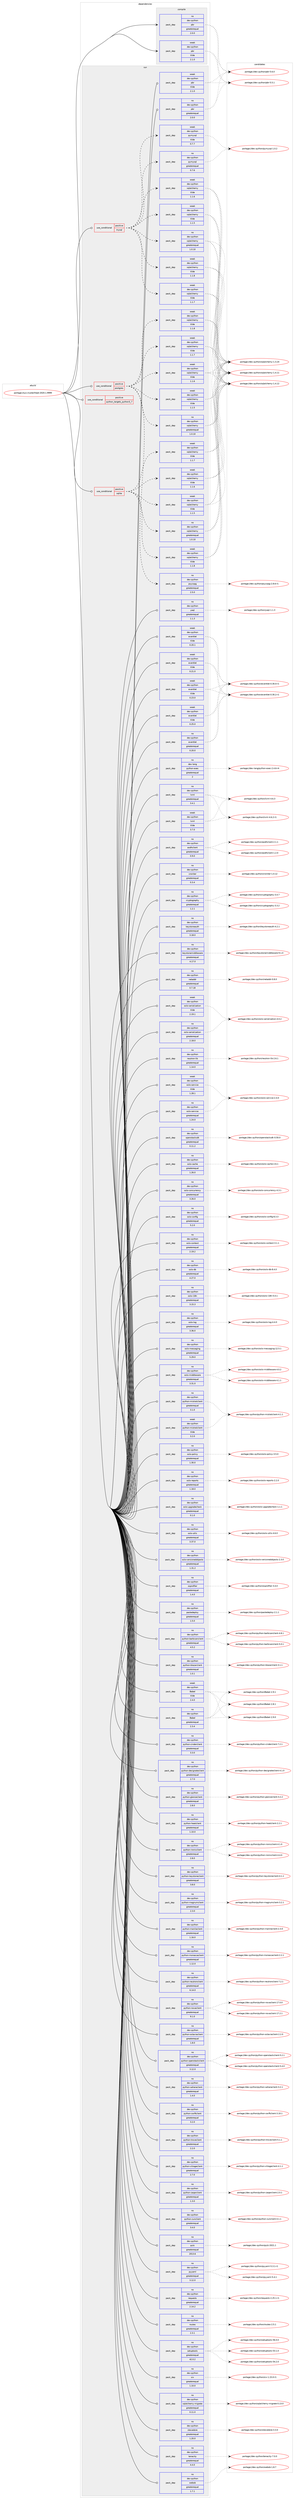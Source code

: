 digraph prolog {

# *************
# Graph options
# *************

newrank=true;
concentrate=true;
compound=true;
graph [rankdir=LR,fontname=Helvetica,fontsize=10,ranksep=1.5];#, ranksep=2.5, nodesep=0.2];
edge  [arrowhead=vee];
node  [fontname=Helvetica,fontsize=10];

# **********
# The ebuild
# **********

subgraph cluster_leftcol {
color=gray;
rank=same;
label=<<i>ebuild</i>>;
id [label="portage://sys-cluster/heat-2020.1.9999", color=red, width=4, href="../sys-cluster/heat-2020.1.9999.svg"];
}

# ****************
# The dependencies
# ****************

subgraph cluster_midcol {
color=gray;
label=<<i>dependencies</i>>;
subgraph cluster_compile {
fillcolor="#eeeeee";
style=filled;
label=<<i>compile</i>>;
# *** BEGIN UNKNOWN DEPENDENCY TYPE (TODO) ***
# id -> package_dependency(portage://sys-cluster/heat-2020.1.9999,install,no,app-admin,sudo,none,[,,],[],[])
# *** END UNKNOWN DEPENDENCY TYPE (TODO) ***

subgraph pack963 {
dependency1779 [label=<<TABLE BORDER="0" CELLBORDER="1" CELLSPACING="0" CELLPADDING="4" WIDTH="220"><TR><TD ROWSPAN="6" CELLPADDING="30">pack_dep</TD></TR><TR><TD WIDTH="110">no</TD></TR><TR><TD>dev-python</TD></TR><TR><TD>pbr</TD></TR><TR><TD>greaterequal</TD></TR><TR><TD>2.0.0</TD></TR></TABLE>>, shape=none, color=blue];
}
id:e -> dependency1779:w [weight=20,style="solid",arrowhead="vee"];
subgraph pack964 {
dependency1780 [label=<<TABLE BORDER="0" CELLBORDER="1" CELLSPACING="0" CELLPADDING="4" WIDTH="220"><TR><TD ROWSPAN="6" CELLPADDING="30">pack_dep</TD></TR><TR><TD WIDTH="110">weak</TD></TR><TR><TD>dev-python</TD></TR><TR><TD>pbr</TD></TR><TR><TD>tilde</TD></TR><TR><TD>2.1.0</TD></TR></TABLE>>, shape=none, color=blue];
}
id:e -> dependency1780:w [weight=20,style="solid",arrowhead="vee"];
}
subgraph cluster_compileandrun {
fillcolor="#eeeeee";
style=filled;
label=<<i>compile and run</i>>;
}
subgraph cluster_run {
fillcolor="#eeeeee";
style=filled;
label=<<i>run</i>>;
subgraph cond786 {
dependency1781 [label=<<TABLE BORDER="0" CELLBORDER="1" CELLSPACING="0" CELLPADDING="4"><TR><TD ROWSPAN="3" CELLPADDING="10">use_conditional</TD></TR><TR><TD>positive</TD></TR><TR><TD>mysql</TD></TR></TABLE>>, shape=none, color=red];
subgraph pack965 {
dependency1782 [label=<<TABLE BORDER="0" CELLBORDER="1" CELLSPACING="0" CELLPADDING="4" WIDTH="220"><TR><TD ROWSPAN="6" CELLPADDING="30">pack_dep</TD></TR><TR><TD WIDTH="110">no</TD></TR><TR><TD>dev-python</TD></TR><TR><TD>pymysql</TD></TR><TR><TD>greaterequal</TD></TR><TR><TD>0.7.6</TD></TR></TABLE>>, shape=none, color=blue];
}
dependency1781:e -> dependency1782:w [weight=20,style="dashed",arrowhead="vee"];
subgraph pack966 {
dependency1783 [label=<<TABLE BORDER="0" CELLBORDER="1" CELLSPACING="0" CELLPADDING="4" WIDTH="220"><TR><TD ROWSPAN="6" CELLPADDING="30">pack_dep</TD></TR><TR><TD WIDTH="110">weak</TD></TR><TR><TD>dev-python</TD></TR><TR><TD>pymysql</TD></TR><TR><TD>tilde</TD></TR><TR><TD>0.7.7</TD></TR></TABLE>>, shape=none, color=blue];
}
dependency1781:e -> dependency1783:w [weight=20,style="dashed",arrowhead="vee"];
subgraph pack967 {
dependency1784 [label=<<TABLE BORDER="0" CELLBORDER="1" CELLSPACING="0" CELLPADDING="4" WIDTH="220"><TR><TD ROWSPAN="6" CELLPADDING="30">pack_dep</TD></TR><TR><TD WIDTH="110">no</TD></TR><TR><TD>dev-python</TD></TR><TR><TD>sqlalchemy</TD></TR><TR><TD>greaterequal</TD></TR><TR><TD>1.0.10</TD></TR></TABLE>>, shape=none, color=blue];
}
dependency1781:e -> dependency1784:w [weight=20,style="dashed",arrowhead="vee"];
subgraph pack968 {
dependency1785 [label=<<TABLE BORDER="0" CELLBORDER="1" CELLSPACING="0" CELLPADDING="4" WIDTH="220"><TR><TD ROWSPAN="6" CELLPADDING="30">pack_dep</TD></TR><TR><TD WIDTH="110">weak</TD></TR><TR><TD>dev-python</TD></TR><TR><TD>sqlalchemy</TD></TR><TR><TD>tilde</TD></TR><TR><TD>1.1.5</TD></TR></TABLE>>, shape=none, color=blue];
}
dependency1781:e -> dependency1785:w [weight=20,style="dashed",arrowhead="vee"];
subgraph pack969 {
dependency1786 [label=<<TABLE BORDER="0" CELLBORDER="1" CELLSPACING="0" CELLPADDING="4" WIDTH="220"><TR><TD ROWSPAN="6" CELLPADDING="30">pack_dep</TD></TR><TR><TD WIDTH="110">weak</TD></TR><TR><TD>dev-python</TD></TR><TR><TD>sqlalchemy</TD></TR><TR><TD>tilde</TD></TR><TR><TD>1.1.6</TD></TR></TABLE>>, shape=none, color=blue];
}
dependency1781:e -> dependency1786:w [weight=20,style="dashed",arrowhead="vee"];
subgraph pack970 {
dependency1787 [label=<<TABLE BORDER="0" CELLBORDER="1" CELLSPACING="0" CELLPADDING="4" WIDTH="220"><TR><TD ROWSPAN="6" CELLPADDING="30">pack_dep</TD></TR><TR><TD WIDTH="110">weak</TD></TR><TR><TD>dev-python</TD></TR><TR><TD>sqlalchemy</TD></TR><TR><TD>tilde</TD></TR><TR><TD>1.1.7</TD></TR></TABLE>>, shape=none, color=blue];
}
dependency1781:e -> dependency1787:w [weight=20,style="dashed",arrowhead="vee"];
subgraph pack971 {
dependency1788 [label=<<TABLE BORDER="0" CELLBORDER="1" CELLSPACING="0" CELLPADDING="4" WIDTH="220"><TR><TD ROWSPAN="6" CELLPADDING="30">pack_dep</TD></TR><TR><TD WIDTH="110">weak</TD></TR><TR><TD>dev-python</TD></TR><TR><TD>sqlalchemy</TD></TR><TR><TD>tilde</TD></TR><TR><TD>1.1.8</TD></TR></TABLE>>, shape=none, color=blue];
}
dependency1781:e -> dependency1788:w [weight=20,style="dashed",arrowhead="vee"];
}
id:e -> dependency1781:w [weight=20,style="solid",arrowhead="odot"];
subgraph cond787 {
dependency1789 [label=<<TABLE BORDER="0" CELLBORDER="1" CELLSPACING="0" CELLPADDING="4"><TR><TD ROWSPAN="3" CELLPADDING="10">use_conditional</TD></TR><TR><TD>positive</TD></TR><TR><TD>postgres</TD></TR></TABLE>>, shape=none, color=red];
subgraph pack972 {
dependency1790 [label=<<TABLE BORDER="0" CELLBORDER="1" CELLSPACING="0" CELLPADDING="4" WIDTH="220"><TR><TD ROWSPAN="6" CELLPADDING="30">pack_dep</TD></TR><TR><TD WIDTH="110">no</TD></TR><TR><TD>dev-python</TD></TR><TR><TD>psycopg</TD></TR><TR><TD>greaterequal</TD></TR><TR><TD>2.5.0</TD></TR></TABLE>>, shape=none, color=blue];
}
dependency1789:e -> dependency1790:w [weight=20,style="dashed",arrowhead="vee"];
subgraph pack973 {
dependency1791 [label=<<TABLE BORDER="0" CELLBORDER="1" CELLSPACING="0" CELLPADDING="4" WIDTH="220"><TR><TD ROWSPAN="6" CELLPADDING="30">pack_dep</TD></TR><TR><TD WIDTH="110">no</TD></TR><TR><TD>dev-python</TD></TR><TR><TD>sqlalchemy</TD></TR><TR><TD>greaterequal</TD></TR><TR><TD>1.0.10</TD></TR></TABLE>>, shape=none, color=blue];
}
dependency1789:e -> dependency1791:w [weight=20,style="dashed",arrowhead="vee"];
subgraph pack974 {
dependency1792 [label=<<TABLE BORDER="0" CELLBORDER="1" CELLSPACING="0" CELLPADDING="4" WIDTH="220"><TR><TD ROWSPAN="6" CELLPADDING="30">pack_dep</TD></TR><TR><TD WIDTH="110">weak</TD></TR><TR><TD>dev-python</TD></TR><TR><TD>sqlalchemy</TD></TR><TR><TD>tilde</TD></TR><TR><TD>1.1.5</TD></TR></TABLE>>, shape=none, color=blue];
}
dependency1789:e -> dependency1792:w [weight=20,style="dashed",arrowhead="vee"];
subgraph pack975 {
dependency1793 [label=<<TABLE BORDER="0" CELLBORDER="1" CELLSPACING="0" CELLPADDING="4" WIDTH="220"><TR><TD ROWSPAN="6" CELLPADDING="30">pack_dep</TD></TR><TR><TD WIDTH="110">weak</TD></TR><TR><TD>dev-python</TD></TR><TR><TD>sqlalchemy</TD></TR><TR><TD>tilde</TD></TR><TR><TD>1.1.6</TD></TR></TABLE>>, shape=none, color=blue];
}
dependency1789:e -> dependency1793:w [weight=20,style="dashed",arrowhead="vee"];
subgraph pack976 {
dependency1794 [label=<<TABLE BORDER="0" CELLBORDER="1" CELLSPACING="0" CELLPADDING="4" WIDTH="220"><TR><TD ROWSPAN="6" CELLPADDING="30">pack_dep</TD></TR><TR><TD WIDTH="110">weak</TD></TR><TR><TD>dev-python</TD></TR><TR><TD>sqlalchemy</TD></TR><TR><TD>tilde</TD></TR><TR><TD>1.1.7</TD></TR></TABLE>>, shape=none, color=blue];
}
dependency1789:e -> dependency1794:w [weight=20,style="dashed",arrowhead="vee"];
subgraph pack977 {
dependency1795 [label=<<TABLE BORDER="0" CELLBORDER="1" CELLSPACING="0" CELLPADDING="4" WIDTH="220"><TR><TD ROWSPAN="6" CELLPADDING="30">pack_dep</TD></TR><TR><TD WIDTH="110">weak</TD></TR><TR><TD>dev-python</TD></TR><TR><TD>sqlalchemy</TD></TR><TR><TD>tilde</TD></TR><TR><TD>1.1.8</TD></TR></TABLE>>, shape=none, color=blue];
}
dependency1789:e -> dependency1795:w [weight=20,style="dashed",arrowhead="vee"];
}
id:e -> dependency1789:w [weight=20,style="solid",arrowhead="odot"];
subgraph cond788 {
dependency1796 [label=<<TABLE BORDER="0" CELLBORDER="1" CELLSPACING="0" CELLPADDING="4"><TR><TD ROWSPAN="3" CELLPADDING="10">use_conditional</TD></TR><TR><TD>positive</TD></TR><TR><TD>python_targets_python3_7</TD></TR></TABLE>>, shape=none, color=red];
# *** BEGIN UNKNOWN DEPENDENCY TYPE (TODO) ***
# dependency1796 -> package_dependency(portage://sys-cluster/heat-2020.1.9999,run,no,dev-lang,python,none,[,,],[slot(3.7)],[])
# *** END UNKNOWN DEPENDENCY TYPE (TODO) ***

}
id:e -> dependency1796:w [weight=20,style="solid",arrowhead="odot"];
subgraph cond789 {
dependency1797 [label=<<TABLE BORDER="0" CELLBORDER="1" CELLSPACING="0" CELLPADDING="4"><TR><TD ROWSPAN="3" CELLPADDING="10">use_conditional</TD></TR><TR><TD>positive</TD></TR><TR><TD>sqlite</TD></TR></TABLE>>, shape=none, color=red];
subgraph pack978 {
dependency1798 [label=<<TABLE BORDER="0" CELLBORDER="1" CELLSPACING="0" CELLPADDING="4" WIDTH="220"><TR><TD ROWSPAN="6" CELLPADDING="30">pack_dep</TD></TR><TR><TD WIDTH="110">no</TD></TR><TR><TD>dev-python</TD></TR><TR><TD>sqlalchemy</TD></TR><TR><TD>greaterequal</TD></TR><TR><TD>1.0.10</TD></TR></TABLE>>, shape=none, color=blue];
}
dependency1797:e -> dependency1798:w [weight=20,style="dashed",arrowhead="vee"];
subgraph pack979 {
dependency1799 [label=<<TABLE BORDER="0" CELLBORDER="1" CELLSPACING="0" CELLPADDING="4" WIDTH="220"><TR><TD ROWSPAN="6" CELLPADDING="30">pack_dep</TD></TR><TR><TD WIDTH="110">weak</TD></TR><TR><TD>dev-python</TD></TR><TR><TD>sqlalchemy</TD></TR><TR><TD>tilde</TD></TR><TR><TD>1.1.5</TD></TR></TABLE>>, shape=none, color=blue];
}
dependency1797:e -> dependency1799:w [weight=20,style="dashed",arrowhead="vee"];
subgraph pack980 {
dependency1800 [label=<<TABLE BORDER="0" CELLBORDER="1" CELLSPACING="0" CELLPADDING="4" WIDTH="220"><TR><TD ROWSPAN="6" CELLPADDING="30">pack_dep</TD></TR><TR><TD WIDTH="110">weak</TD></TR><TR><TD>dev-python</TD></TR><TR><TD>sqlalchemy</TD></TR><TR><TD>tilde</TD></TR><TR><TD>1.1.6</TD></TR></TABLE>>, shape=none, color=blue];
}
dependency1797:e -> dependency1800:w [weight=20,style="dashed",arrowhead="vee"];
subgraph pack981 {
dependency1801 [label=<<TABLE BORDER="0" CELLBORDER="1" CELLSPACING="0" CELLPADDING="4" WIDTH="220"><TR><TD ROWSPAN="6" CELLPADDING="30">pack_dep</TD></TR><TR><TD WIDTH="110">weak</TD></TR><TR><TD>dev-python</TD></TR><TR><TD>sqlalchemy</TD></TR><TR><TD>tilde</TD></TR><TR><TD>1.1.7</TD></TR></TABLE>>, shape=none, color=blue];
}
dependency1797:e -> dependency1801:w [weight=20,style="dashed",arrowhead="vee"];
subgraph pack982 {
dependency1802 [label=<<TABLE BORDER="0" CELLBORDER="1" CELLSPACING="0" CELLPADDING="4" WIDTH="220"><TR><TD ROWSPAN="6" CELLPADDING="30">pack_dep</TD></TR><TR><TD WIDTH="110">weak</TD></TR><TR><TD>dev-python</TD></TR><TR><TD>sqlalchemy</TD></TR><TR><TD>tilde</TD></TR><TR><TD>1.1.8</TD></TR></TABLE>>, shape=none, color=blue];
}
dependency1797:e -> dependency1802:w [weight=20,style="dashed",arrowhead="vee"];
}
id:e -> dependency1797:w [weight=20,style="solid",arrowhead="odot"];
# *** BEGIN UNKNOWN DEPENDENCY TYPE (TODO) ***
# id -> package_dependency(portage://sys-cluster/heat-2020.1.9999,run,no,acct-group,heat,none,[,,],[],[])
# *** END UNKNOWN DEPENDENCY TYPE (TODO) ***

# *** BEGIN UNKNOWN DEPENDENCY TYPE (TODO) ***
# id -> package_dependency(portage://sys-cluster/heat-2020.1.9999,run,no,acct-user,heat,none,[,,],[],[])
# *** END UNKNOWN DEPENDENCY TYPE (TODO) ***

subgraph pack983 {
dependency1803 [label=<<TABLE BORDER="0" CELLBORDER="1" CELLSPACING="0" CELLPADDING="4" WIDTH="220"><TR><TD ROWSPAN="6" CELLPADDING="30">pack_dep</TD></TR><TR><TD WIDTH="110">no</TD></TR><TR><TD>dev-lang</TD></TR><TR><TD>python-exec</TD></TR><TR><TD>greaterequal</TD></TR><TR><TD>2</TD></TR></TABLE>>, shape=none, color=blue];
}
id:e -> dependency1803:w [weight=20,style="solid",arrowhead="odot"];
subgraph pack984 {
dependency1804 [label=<<TABLE BORDER="0" CELLBORDER="1" CELLSPACING="0" CELLPADDING="4" WIDTH="220"><TR><TD ROWSPAN="6" CELLPADDING="30">pack_dep</TD></TR><TR><TD WIDTH="110">no</TD></TR><TR><TD>dev-python</TD></TR><TR><TD>Babel</TD></TR><TR><TD>greaterequal</TD></TR><TR><TD>2.3.4</TD></TR></TABLE>>, shape=none, color=blue];
}
id:e -> dependency1804:w [weight=20,style="solid",arrowhead="odot"];
subgraph pack985 {
dependency1805 [label=<<TABLE BORDER="0" CELLBORDER="1" CELLSPACING="0" CELLPADDING="4" WIDTH="220"><TR><TD ROWSPAN="6" CELLPADDING="30">pack_dep</TD></TR><TR><TD WIDTH="110">no</TD></TR><TR><TD>dev-python</TD></TR><TR><TD>aodhclient</TD></TR><TR><TD>greaterequal</TD></TR><TR><TD>0.9.0</TD></TR></TABLE>>, shape=none, color=blue];
}
id:e -> dependency1805:w [weight=20,style="solid",arrowhead="odot"];
subgraph pack986 {
dependency1806 [label=<<TABLE BORDER="0" CELLBORDER="1" CELLSPACING="0" CELLPADDING="4" WIDTH="220"><TR><TD ROWSPAN="6" CELLPADDING="30">pack_dep</TD></TR><TR><TD WIDTH="110">no</TD></TR><TR><TD>dev-python</TD></TR><TR><TD>croniter</TD></TR><TR><TD>greaterequal</TD></TR><TR><TD>0.3.4</TD></TR></TABLE>>, shape=none, color=blue];
}
id:e -> dependency1806:w [weight=20,style="solid",arrowhead="odot"];
subgraph pack987 {
dependency1807 [label=<<TABLE BORDER="0" CELLBORDER="1" CELLSPACING="0" CELLPADDING="4" WIDTH="220"><TR><TD ROWSPAN="6" CELLPADDING="30">pack_dep</TD></TR><TR><TD WIDTH="110">no</TD></TR><TR><TD>dev-python</TD></TR><TR><TD>cryptography</TD></TR><TR><TD>greaterequal</TD></TR><TR><TD>1.2.1</TD></TR></TABLE>>, shape=none, color=blue];
}
id:e -> dependency1807:w [weight=20,style="solid",arrowhead="odot"];
subgraph pack988 {
dependency1808 [label=<<TABLE BORDER="0" CELLBORDER="1" CELLSPACING="0" CELLPADDING="4" WIDTH="220"><TR><TD ROWSPAN="6" CELLPADDING="30">pack_dep</TD></TR><TR><TD WIDTH="110">no</TD></TR><TR><TD>dev-python</TD></TR><TR><TD>eventlet</TD></TR><TR><TD>greaterequal</TD></TR><TR><TD>0.20.0</TD></TR></TABLE>>, shape=none, color=blue];
}
id:e -> dependency1808:w [weight=20,style="solid",arrowhead="odot"];
subgraph pack989 {
dependency1809 [label=<<TABLE BORDER="0" CELLBORDER="1" CELLSPACING="0" CELLPADDING="4" WIDTH="220"><TR><TD ROWSPAN="6" CELLPADDING="30">pack_dep</TD></TR><TR><TD WIDTH="110">no</TD></TR><TR><TD>dev-python</TD></TR><TR><TD>keystoneauth</TD></TR><TR><TD>greaterequal</TD></TR><TR><TD>3.18.0</TD></TR></TABLE>>, shape=none, color=blue];
}
id:e -> dependency1809:w [weight=20,style="solid",arrowhead="odot"];
subgraph pack990 {
dependency1810 [label=<<TABLE BORDER="0" CELLBORDER="1" CELLSPACING="0" CELLPADDING="4" WIDTH="220"><TR><TD ROWSPAN="6" CELLPADDING="30">pack_dep</TD></TR><TR><TD WIDTH="110">no</TD></TR><TR><TD>dev-python</TD></TR><TR><TD>keystonemiddleware</TD></TR><TR><TD>greaterequal</TD></TR><TR><TD>4.17.0</TD></TR></TABLE>>, shape=none, color=blue];
}
id:e -> dependency1810:w [weight=20,style="solid",arrowhead="odot"];
subgraph pack991 {
dependency1811 [label=<<TABLE BORDER="0" CELLBORDER="1" CELLSPACING="0" CELLPADDING="4" WIDTH="220"><TR><TD ROWSPAN="6" CELLPADDING="30">pack_dep</TD></TR><TR><TD WIDTH="110">no</TD></TR><TR><TD>dev-python</TD></TR><TR><TD>lxml</TD></TR><TR><TD>greaterequal</TD></TR><TR><TD>3.4.1</TD></TR></TABLE>>, shape=none, color=blue];
}
id:e -> dependency1811:w [weight=20,style="solid",arrowhead="odot"];
subgraph pack992 {
dependency1812 [label=<<TABLE BORDER="0" CELLBORDER="1" CELLSPACING="0" CELLPADDING="4" WIDTH="220"><TR><TD ROWSPAN="6" CELLPADDING="30">pack_dep</TD></TR><TR><TD WIDTH="110">no</TD></TR><TR><TD>dev-python</TD></TR><TR><TD>netaddr</TD></TR><TR><TD>greaterequal</TD></TR><TR><TD>0.7.18</TD></TR></TABLE>>, shape=none, color=blue];
}
id:e -> dependency1812:w [weight=20,style="solid",arrowhead="odot"];
subgraph pack993 {
dependency1813 [label=<<TABLE BORDER="0" CELLBORDER="1" CELLSPACING="0" CELLPADDING="4" WIDTH="220"><TR><TD ROWSPAN="6" CELLPADDING="30">pack_dep</TD></TR><TR><TD WIDTH="110">no</TD></TR><TR><TD>dev-python</TD></TR><TR><TD>neutron-lib</TD></TR><TR><TD>greaterequal</TD></TR><TR><TD>1.14.0</TD></TR></TABLE>>, shape=none, color=blue];
}
id:e -> dependency1813:w [weight=20,style="solid",arrowhead="odot"];
subgraph pack994 {
dependency1814 [label=<<TABLE BORDER="0" CELLBORDER="1" CELLSPACING="0" CELLPADDING="4" WIDTH="220"><TR><TD ROWSPAN="6" CELLPADDING="30">pack_dep</TD></TR><TR><TD WIDTH="110">no</TD></TR><TR><TD>dev-python</TD></TR><TR><TD>openstacksdk</TD></TR><TR><TD>greaterequal</TD></TR><TR><TD>0.11.2</TD></TR></TABLE>>, shape=none, color=blue];
}
id:e -> dependency1814:w [weight=20,style="solid",arrowhead="odot"];
subgraph pack995 {
dependency1815 [label=<<TABLE BORDER="0" CELLBORDER="1" CELLSPACING="0" CELLPADDING="4" WIDTH="220"><TR><TD ROWSPAN="6" CELLPADDING="30">pack_dep</TD></TR><TR><TD WIDTH="110">no</TD></TR><TR><TD>dev-python</TD></TR><TR><TD>oslo-cache</TD></TR><TR><TD>greaterequal</TD></TR><TR><TD>1.26.0</TD></TR></TABLE>>, shape=none, color=blue];
}
id:e -> dependency1815:w [weight=20,style="solid",arrowhead="odot"];
subgraph pack996 {
dependency1816 [label=<<TABLE BORDER="0" CELLBORDER="1" CELLSPACING="0" CELLPADDING="4" WIDTH="220"><TR><TD ROWSPAN="6" CELLPADDING="30">pack_dep</TD></TR><TR><TD WIDTH="110">no</TD></TR><TR><TD>dev-python</TD></TR><TR><TD>oslo-concurrency</TD></TR><TR><TD>greaterequal</TD></TR><TR><TD>3.26.0</TD></TR></TABLE>>, shape=none, color=blue];
}
id:e -> dependency1816:w [weight=20,style="solid",arrowhead="odot"];
subgraph pack997 {
dependency1817 [label=<<TABLE BORDER="0" CELLBORDER="1" CELLSPACING="0" CELLPADDING="4" WIDTH="220"><TR><TD ROWSPAN="6" CELLPADDING="30">pack_dep</TD></TR><TR><TD WIDTH="110">no</TD></TR><TR><TD>dev-python</TD></TR><TR><TD>oslo-config</TD></TR><TR><TD>greaterequal</TD></TR><TR><TD>5.2.0</TD></TR></TABLE>>, shape=none, color=blue];
}
id:e -> dependency1817:w [weight=20,style="solid",arrowhead="odot"];
subgraph pack998 {
dependency1818 [label=<<TABLE BORDER="0" CELLBORDER="1" CELLSPACING="0" CELLPADDING="4" WIDTH="220"><TR><TD ROWSPAN="6" CELLPADDING="30">pack_dep</TD></TR><TR><TD WIDTH="110">no</TD></TR><TR><TD>dev-python</TD></TR><TR><TD>oslo-context</TD></TR><TR><TD>greaterequal</TD></TR><TR><TD>2.19.2</TD></TR></TABLE>>, shape=none, color=blue];
}
id:e -> dependency1818:w [weight=20,style="solid",arrowhead="odot"];
subgraph pack999 {
dependency1819 [label=<<TABLE BORDER="0" CELLBORDER="1" CELLSPACING="0" CELLPADDING="4" WIDTH="220"><TR><TD ROWSPAN="6" CELLPADDING="30">pack_dep</TD></TR><TR><TD WIDTH="110">no</TD></TR><TR><TD>dev-python</TD></TR><TR><TD>oslo-db</TD></TR><TR><TD>greaterequal</TD></TR><TR><TD>4.27.0</TD></TR></TABLE>>, shape=none, color=blue];
}
id:e -> dependency1819:w [weight=20,style="solid",arrowhead="odot"];
subgraph pack1000 {
dependency1820 [label=<<TABLE BORDER="0" CELLBORDER="1" CELLSPACING="0" CELLPADDING="4" WIDTH="220"><TR><TD ROWSPAN="6" CELLPADDING="30">pack_dep</TD></TR><TR><TD WIDTH="110">no</TD></TR><TR><TD>dev-python</TD></TR><TR><TD>oslo-i18n</TD></TR><TR><TD>greaterequal</TD></TR><TR><TD>3.15.3</TD></TR></TABLE>>, shape=none, color=blue];
}
id:e -> dependency1820:w [weight=20,style="solid",arrowhead="odot"];
subgraph pack1001 {
dependency1821 [label=<<TABLE BORDER="0" CELLBORDER="1" CELLSPACING="0" CELLPADDING="4" WIDTH="220"><TR><TD ROWSPAN="6" CELLPADDING="30">pack_dep</TD></TR><TR><TD WIDTH="110">no</TD></TR><TR><TD>dev-python</TD></TR><TR><TD>oslo-log</TD></TR><TR><TD>greaterequal</TD></TR><TR><TD>3.36.0</TD></TR></TABLE>>, shape=none, color=blue];
}
id:e -> dependency1821:w [weight=20,style="solid",arrowhead="odot"];
subgraph pack1002 {
dependency1822 [label=<<TABLE BORDER="0" CELLBORDER="1" CELLSPACING="0" CELLPADDING="4" WIDTH="220"><TR><TD ROWSPAN="6" CELLPADDING="30">pack_dep</TD></TR><TR><TD WIDTH="110">no</TD></TR><TR><TD>dev-python</TD></TR><TR><TD>oslo-messaging</TD></TR><TR><TD>greaterequal</TD></TR><TR><TD>5.29.0</TD></TR></TABLE>>, shape=none, color=blue];
}
id:e -> dependency1822:w [weight=20,style="solid",arrowhead="odot"];
subgraph pack1003 {
dependency1823 [label=<<TABLE BORDER="0" CELLBORDER="1" CELLSPACING="0" CELLPADDING="4" WIDTH="220"><TR><TD ROWSPAN="6" CELLPADDING="30">pack_dep</TD></TR><TR><TD WIDTH="110">no</TD></TR><TR><TD>dev-python</TD></TR><TR><TD>oslo-middleware</TD></TR><TR><TD>greaterequal</TD></TR><TR><TD>3.31.0</TD></TR></TABLE>>, shape=none, color=blue];
}
id:e -> dependency1823:w [weight=20,style="solid",arrowhead="odot"];
subgraph pack1004 {
dependency1824 [label=<<TABLE BORDER="0" CELLBORDER="1" CELLSPACING="0" CELLPADDING="4" WIDTH="220"><TR><TD ROWSPAN="6" CELLPADDING="30">pack_dep</TD></TR><TR><TD WIDTH="110">no</TD></TR><TR><TD>dev-python</TD></TR><TR><TD>oslo-policy</TD></TR><TR><TD>greaterequal</TD></TR><TR><TD>1.30.0</TD></TR></TABLE>>, shape=none, color=blue];
}
id:e -> dependency1824:w [weight=20,style="solid",arrowhead="odot"];
subgraph pack1005 {
dependency1825 [label=<<TABLE BORDER="0" CELLBORDER="1" CELLSPACING="0" CELLPADDING="4" WIDTH="220"><TR><TD ROWSPAN="6" CELLPADDING="30">pack_dep</TD></TR><TR><TD WIDTH="110">no</TD></TR><TR><TD>dev-python</TD></TR><TR><TD>oslo-reports</TD></TR><TR><TD>greaterequal</TD></TR><TR><TD>1.18.0</TD></TR></TABLE>>, shape=none, color=blue];
}
id:e -> dependency1825:w [weight=20,style="solid",arrowhead="odot"];
subgraph pack1006 {
dependency1826 [label=<<TABLE BORDER="0" CELLBORDER="1" CELLSPACING="0" CELLPADDING="4" WIDTH="220"><TR><TD ROWSPAN="6" CELLPADDING="30">pack_dep</TD></TR><TR><TD WIDTH="110">no</TD></TR><TR><TD>dev-python</TD></TR><TR><TD>oslo-serialization</TD></TR><TR><TD>greaterequal</TD></TR><TR><TD>2.18.0</TD></TR></TABLE>>, shape=none, color=blue];
}
id:e -> dependency1826:w [weight=20,style="solid",arrowhead="odot"];
subgraph pack1007 {
dependency1827 [label=<<TABLE BORDER="0" CELLBORDER="1" CELLSPACING="0" CELLPADDING="4" WIDTH="220"><TR><TD ROWSPAN="6" CELLPADDING="30">pack_dep</TD></TR><TR><TD WIDTH="110">no</TD></TR><TR><TD>dev-python</TD></TR><TR><TD>oslo-service</TD></TR><TR><TD>greaterequal</TD></TR><TR><TD>1.24.0</TD></TR></TABLE>>, shape=none, color=blue];
}
id:e -> dependency1827:w [weight=20,style="solid",arrowhead="odot"];
subgraph pack1008 {
dependency1828 [label=<<TABLE BORDER="0" CELLBORDER="1" CELLSPACING="0" CELLPADDING="4" WIDTH="220"><TR><TD ROWSPAN="6" CELLPADDING="30">pack_dep</TD></TR><TR><TD WIDTH="110">no</TD></TR><TR><TD>dev-python</TD></TR><TR><TD>oslo-upgradecheck</TD></TR><TR><TD>greaterequal</TD></TR><TR><TD>0.1.0</TD></TR></TABLE>>, shape=none, color=blue];
}
id:e -> dependency1828:w [weight=20,style="solid",arrowhead="odot"];
subgraph pack1009 {
dependency1829 [label=<<TABLE BORDER="0" CELLBORDER="1" CELLSPACING="0" CELLPADDING="4" WIDTH="220"><TR><TD ROWSPAN="6" CELLPADDING="30">pack_dep</TD></TR><TR><TD WIDTH="110">no</TD></TR><TR><TD>dev-python</TD></TR><TR><TD>oslo-utils</TD></TR><TR><TD>greaterequal</TD></TR><TR><TD>3.37.0</TD></TR></TABLE>>, shape=none, color=blue];
}
id:e -> dependency1829:w [weight=20,style="solid",arrowhead="odot"];
subgraph pack1010 {
dependency1830 [label=<<TABLE BORDER="0" CELLBORDER="1" CELLSPACING="0" CELLPADDING="4" WIDTH="220"><TR><TD ROWSPAN="6" CELLPADDING="30">pack_dep</TD></TR><TR><TD WIDTH="110">no</TD></TR><TR><TD>dev-python</TD></TR><TR><TD>oslo-versionedobjects</TD></TR><TR><TD>greaterequal</TD></TR><TR><TD>1.31.2</TD></TR></TABLE>>, shape=none, color=blue];
}
id:e -> dependency1830:w [weight=20,style="solid",arrowhead="odot"];
subgraph pack1011 {
dependency1831 [label=<<TABLE BORDER="0" CELLBORDER="1" CELLSPACING="0" CELLPADDING="4" WIDTH="220"><TR><TD ROWSPAN="6" CELLPADDING="30">pack_dep</TD></TR><TR><TD WIDTH="110">no</TD></TR><TR><TD>dev-python</TD></TR><TR><TD>osprofiler</TD></TR><TR><TD>greaterequal</TD></TR><TR><TD>1.4.0</TD></TR></TABLE>>, shape=none, color=blue];
}
id:e -> dependency1831:w [weight=20,style="solid",arrowhead="odot"];
subgraph pack1012 {
dependency1832 [label=<<TABLE BORDER="0" CELLBORDER="1" CELLSPACING="0" CELLPADDING="4" WIDTH="220"><TR><TD ROWSPAN="6" CELLPADDING="30">pack_dep</TD></TR><TR><TD WIDTH="110">no</TD></TR><TR><TD>dev-python</TD></TR><TR><TD>pastedeploy</TD></TR><TR><TD>greaterequal</TD></TR><TR><TD>1.5.0</TD></TR></TABLE>>, shape=none, color=blue];
}
id:e -> dependency1832:w [weight=20,style="solid",arrowhead="odot"];
subgraph pack1013 {
dependency1833 [label=<<TABLE BORDER="0" CELLBORDER="1" CELLSPACING="0" CELLPADDING="4" WIDTH="220"><TR><TD ROWSPAN="6" CELLPADDING="30">pack_dep</TD></TR><TR><TD WIDTH="110">no</TD></TR><TR><TD>dev-python</TD></TR><TR><TD>pbr</TD></TR><TR><TD>greaterequal</TD></TR><TR><TD>2.0.0</TD></TR></TABLE>>, shape=none, color=blue];
}
id:e -> dependency1833:w [weight=20,style="solid",arrowhead="odot"];
subgraph pack1014 {
dependency1834 [label=<<TABLE BORDER="0" CELLBORDER="1" CELLSPACING="0" CELLPADDING="4" WIDTH="220"><TR><TD ROWSPAN="6" CELLPADDING="30">pack_dep</TD></TR><TR><TD WIDTH="110">no</TD></TR><TR><TD>dev-python</TD></TR><TR><TD>python-barbicanclient</TD></TR><TR><TD>greaterequal</TD></TR><TR><TD>4.5.2</TD></TR></TABLE>>, shape=none, color=blue];
}
id:e -> dependency1834:w [weight=20,style="solid",arrowhead="odot"];
subgraph pack1015 {
dependency1835 [label=<<TABLE BORDER="0" CELLBORDER="1" CELLSPACING="0" CELLPADDING="4" WIDTH="220"><TR><TD ROWSPAN="6" CELLPADDING="30">pack_dep</TD></TR><TR><TD WIDTH="110">no</TD></TR><TR><TD>dev-python</TD></TR><TR><TD>python-blazarclient</TD></TR><TR><TD>greaterequal</TD></TR><TR><TD>1.0.1</TD></TR></TABLE>>, shape=none, color=blue];
}
id:e -> dependency1835:w [weight=20,style="solid",arrowhead="odot"];
subgraph pack1016 {
dependency1836 [label=<<TABLE BORDER="0" CELLBORDER="1" CELLSPACING="0" CELLPADDING="4" WIDTH="220"><TR><TD ROWSPAN="6" CELLPADDING="30">pack_dep</TD></TR><TR><TD WIDTH="110">no</TD></TR><TR><TD>dev-python</TD></TR><TR><TD>python-cinderclient</TD></TR><TR><TD>greaterequal</TD></TR><TR><TD>3.3.0</TD></TR></TABLE>>, shape=none, color=blue];
}
id:e -> dependency1836:w [weight=20,style="solid",arrowhead="odot"];
subgraph pack1017 {
dependency1837 [label=<<TABLE BORDER="0" CELLBORDER="1" CELLSPACING="0" CELLPADDING="4" WIDTH="220"><TR><TD ROWSPAN="6" CELLPADDING="30">pack_dep</TD></TR><TR><TD WIDTH="110">no</TD></TR><TR><TD>dev-python</TD></TR><TR><TD>python-designateclient</TD></TR><TR><TD>greaterequal</TD></TR><TR><TD>2.7.0</TD></TR></TABLE>>, shape=none, color=blue];
}
id:e -> dependency1837:w [weight=20,style="solid",arrowhead="odot"];
subgraph pack1018 {
dependency1838 [label=<<TABLE BORDER="0" CELLBORDER="1" CELLSPACING="0" CELLPADDING="4" WIDTH="220"><TR><TD ROWSPAN="6" CELLPADDING="30">pack_dep</TD></TR><TR><TD WIDTH="110">no</TD></TR><TR><TD>dev-python</TD></TR><TR><TD>python-glanceclient</TD></TR><TR><TD>greaterequal</TD></TR><TR><TD>2.8.0</TD></TR></TABLE>>, shape=none, color=blue];
}
id:e -> dependency1838:w [weight=20,style="solid",arrowhead="odot"];
subgraph pack1019 {
dependency1839 [label=<<TABLE BORDER="0" CELLBORDER="1" CELLSPACING="0" CELLPADDING="4" WIDTH="220"><TR><TD ROWSPAN="6" CELLPADDING="30">pack_dep</TD></TR><TR><TD WIDTH="110">no</TD></TR><TR><TD>dev-python</TD></TR><TR><TD>python-heatclient</TD></TR><TR><TD>greaterequal</TD></TR><TR><TD>1.10.0</TD></TR></TABLE>>, shape=none, color=blue];
}
id:e -> dependency1839:w [weight=20,style="solid",arrowhead="odot"];
subgraph pack1020 {
dependency1840 [label=<<TABLE BORDER="0" CELLBORDER="1" CELLSPACING="0" CELLPADDING="4" WIDTH="220"><TR><TD ROWSPAN="6" CELLPADDING="30">pack_dep</TD></TR><TR><TD WIDTH="110">no</TD></TR><TR><TD>dev-python</TD></TR><TR><TD>python-ironicclient</TD></TR><TR><TD>greaterequal</TD></TR><TR><TD>2.8.0</TD></TR></TABLE>>, shape=none, color=blue];
}
id:e -> dependency1840:w [weight=20,style="solid",arrowhead="odot"];
subgraph pack1021 {
dependency1841 [label=<<TABLE BORDER="0" CELLBORDER="1" CELLSPACING="0" CELLPADDING="4" WIDTH="220"><TR><TD ROWSPAN="6" CELLPADDING="30">pack_dep</TD></TR><TR><TD WIDTH="110">no</TD></TR><TR><TD>dev-python</TD></TR><TR><TD>python-keystoneclient</TD></TR><TR><TD>greaterequal</TD></TR><TR><TD>3.8.0</TD></TR></TABLE>>, shape=none, color=blue];
}
id:e -> dependency1841:w [weight=20,style="solid",arrowhead="odot"];
subgraph pack1022 {
dependency1842 [label=<<TABLE BORDER="0" CELLBORDER="1" CELLSPACING="0" CELLPADDING="4" WIDTH="220"><TR><TD ROWSPAN="6" CELLPADDING="30">pack_dep</TD></TR><TR><TD WIDTH="110">no</TD></TR><TR><TD>dev-python</TD></TR><TR><TD>python-magnumclient</TD></TR><TR><TD>greaterequal</TD></TR><TR><TD>2.3.0</TD></TR></TABLE>>, shape=none, color=blue];
}
id:e -> dependency1842:w [weight=20,style="solid",arrowhead="odot"];
subgraph pack1023 {
dependency1843 [label=<<TABLE BORDER="0" CELLBORDER="1" CELLSPACING="0" CELLPADDING="4" WIDTH="220"><TR><TD ROWSPAN="6" CELLPADDING="30">pack_dep</TD></TR><TR><TD WIDTH="110">no</TD></TR><TR><TD>dev-python</TD></TR><TR><TD>python-manilaclient</TD></TR><TR><TD>greaterequal</TD></TR><TR><TD>1.16.0</TD></TR></TABLE>>, shape=none, color=blue];
}
id:e -> dependency1843:w [weight=20,style="solid",arrowhead="odot"];
subgraph pack1024 {
dependency1844 [label=<<TABLE BORDER="0" CELLBORDER="1" CELLSPACING="0" CELLPADDING="4" WIDTH="220"><TR><TD ROWSPAN="6" CELLPADDING="30">pack_dep</TD></TR><TR><TD WIDTH="110">no</TD></TR><TR><TD>dev-python</TD></TR><TR><TD>python-mistralclient</TD></TR><TR><TD>greaterequal</TD></TR><TR><TD>3.1.0</TD></TR></TABLE>>, shape=none, color=blue];
}
id:e -> dependency1844:w [weight=20,style="solid",arrowhead="odot"];
subgraph pack1025 {
dependency1845 [label=<<TABLE BORDER="0" CELLBORDER="1" CELLSPACING="0" CELLPADDING="4" WIDTH="220"><TR><TD ROWSPAN="6" CELLPADDING="30">pack_dep</TD></TR><TR><TD WIDTH="110">no</TD></TR><TR><TD>dev-python</TD></TR><TR><TD>python-monascaclient</TD></TR><TR><TD>greaterequal</TD></TR><TR><TD>1.12.0</TD></TR></TABLE>>, shape=none, color=blue];
}
id:e -> dependency1845:w [weight=20,style="solid",arrowhead="odot"];
subgraph pack1026 {
dependency1846 [label=<<TABLE BORDER="0" CELLBORDER="1" CELLSPACING="0" CELLPADDING="4" WIDTH="220"><TR><TD ROWSPAN="6" CELLPADDING="30">pack_dep</TD></TR><TR><TD WIDTH="110">no</TD></TR><TR><TD>dev-python</TD></TR><TR><TD>python-neutronclient</TD></TR><TR><TD>greaterequal</TD></TR><TR><TD>6.14.0</TD></TR></TABLE>>, shape=none, color=blue];
}
id:e -> dependency1846:w [weight=20,style="solid",arrowhead="odot"];
subgraph pack1027 {
dependency1847 [label=<<TABLE BORDER="0" CELLBORDER="1" CELLSPACING="0" CELLPADDING="4" WIDTH="220"><TR><TD ROWSPAN="6" CELLPADDING="30">pack_dep</TD></TR><TR><TD WIDTH="110">no</TD></TR><TR><TD>dev-python</TD></TR><TR><TD>python-novaclient</TD></TR><TR><TD>greaterequal</TD></TR><TR><TD>9.1.0</TD></TR></TABLE>>, shape=none, color=blue];
}
id:e -> dependency1847:w [weight=20,style="solid",arrowhead="odot"];
subgraph pack1028 {
dependency1848 [label=<<TABLE BORDER="0" CELLBORDER="1" CELLSPACING="0" CELLPADDING="4" WIDTH="220"><TR><TD ROWSPAN="6" CELLPADDING="30">pack_dep</TD></TR><TR><TD WIDTH="110">no</TD></TR><TR><TD>dev-python</TD></TR><TR><TD>python-octaviaclient</TD></TR><TR><TD>greaterequal</TD></TR><TR><TD>1.8.0</TD></TR></TABLE>>, shape=none, color=blue];
}
id:e -> dependency1848:w [weight=20,style="solid",arrowhead="odot"];
subgraph pack1029 {
dependency1849 [label=<<TABLE BORDER="0" CELLBORDER="1" CELLSPACING="0" CELLPADDING="4" WIDTH="220"><TR><TD ROWSPAN="6" CELLPADDING="30">pack_dep</TD></TR><TR><TD WIDTH="110">no</TD></TR><TR><TD>dev-python</TD></TR><TR><TD>python-openstackclient</TD></TR><TR><TD>greaterequal</TD></TR><TR><TD>3.12.0</TD></TR></TABLE>>, shape=none, color=blue];
}
id:e -> dependency1849:w [weight=20,style="solid",arrowhead="odot"];
subgraph pack1030 {
dependency1850 [label=<<TABLE BORDER="0" CELLBORDER="1" CELLSPACING="0" CELLPADDING="4" WIDTH="220"><TR><TD ROWSPAN="6" CELLPADDING="30">pack_dep</TD></TR><TR><TD WIDTH="110">no</TD></TR><TR><TD>dev-python</TD></TR><TR><TD>python-saharaclient</TD></TR><TR><TD>greaterequal</TD></TR><TR><TD>1.4.0</TD></TR></TABLE>>, shape=none, color=blue];
}
id:e -> dependency1850:w [weight=20,style="solid",arrowhead="odot"];
subgraph pack1031 {
dependency1851 [label=<<TABLE BORDER="0" CELLBORDER="1" CELLSPACING="0" CELLPADDING="4" WIDTH="220"><TR><TD ROWSPAN="6" CELLPADDING="30">pack_dep</TD></TR><TR><TD WIDTH="110">no</TD></TR><TR><TD>dev-python</TD></TR><TR><TD>python-swiftclient</TD></TR><TR><TD>greaterequal</TD></TR><TR><TD>3.2.0</TD></TR></TABLE>>, shape=none, color=blue];
}
id:e -> dependency1851:w [weight=20,style="solid",arrowhead="odot"];
subgraph pack1032 {
dependency1852 [label=<<TABLE BORDER="0" CELLBORDER="1" CELLSPACING="0" CELLPADDING="4" WIDTH="220"><TR><TD ROWSPAN="6" CELLPADDING="30">pack_dep</TD></TR><TR><TD WIDTH="110">no</TD></TR><TR><TD>dev-python</TD></TR><TR><TD>python-troveclient</TD></TR><TR><TD>greaterequal</TD></TR><TR><TD>2.2.0</TD></TR></TABLE>>, shape=none, color=blue];
}
id:e -> dependency1852:w [weight=20,style="solid",arrowhead="odot"];
subgraph pack1033 {
dependency1853 [label=<<TABLE BORDER="0" CELLBORDER="1" CELLSPACING="0" CELLPADDING="4" WIDTH="220"><TR><TD ROWSPAN="6" CELLPADDING="30">pack_dep</TD></TR><TR><TD WIDTH="110">no</TD></TR><TR><TD>dev-python</TD></TR><TR><TD>python-vitrageclient</TD></TR><TR><TD>greaterequal</TD></TR><TR><TD>2.7.0</TD></TR></TABLE>>, shape=none, color=blue];
}
id:e -> dependency1853:w [weight=20,style="solid",arrowhead="odot"];
subgraph pack1034 {
dependency1854 [label=<<TABLE BORDER="0" CELLBORDER="1" CELLSPACING="0" CELLPADDING="4" WIDTH="220"><TR><TD ROWSPAN="6" CELLPADDING="30">pack_dep</TD></TR><TR><TD WIDTH="110">no</TD></TR><TR><TD>dev-python</TD></TR><TR><TD>python-zaqarclient</TD></TR><TR><TD>greaterequal</TD></TR><TR><TD>1.3.0</TD></TR></TABLE>>, shape=none, color=blue];
}
id:e -> dependency1854:w [weight=20,style="solid",arrowhead="odot"];
subgraph pack1035 {
dependency1855 [label=<<TABLE BORDER="0" CELLBORDER="1" CELLSPACING="0" CELLPADDING="4" WIDTH="220"><TR><TD ROWSPAN="6" CELLPADDING="30">pack_dep</TD></TR><TR><TD WIDTH="110">no</TD></TR><TR><TD>dev-python</TD></TR><TR><TD>python-zunclient</TD></TR><TR><TD>greaterequal</TD></TR><TR><TD>3.4.0</TD></TR></TABLE>>, shape=none, color=blue];
}
id:e -> dependency1855:w [weight=20,style="solid",arrowhead="odot"];
subgraph pack1036 {
dependency1856 [label=<<TABLE BORDER="0" CELLBORDER="1" CELLSPACING="0" CELLPADDING="4" WIDTH="220"><TR><TD ROWSPAN="6" CELLPADDING="30">pack_dep</TD></TR><TR><TD WIDTH="110">no</TD></TR><TR><TD>dev-python</TD></TR><TR><TD>pytz</TD></TR><TR><TD>greaterequal</TD></TR><TR><TD>2013.6</TD></TR></TABLE>>, shape=none, color=blue];
}
id:e -> dependency1856:w [weight=20,style="solid",arrowhead="odot"];
subgraph pack1037 {
dependency1857 [label=<<TABLE BORDER="0" CELLBORDER="1" CELLSPACING="0" CELLPADDING="4" WIDTH="220"><TR><TD ROWSPAN="6" CELLPADDING="30">pack_dep</TD></TR><TR><TD WIDTH="110">no</TD></TR><TR><TD>dev-python</TD></TR><TR><TD>pyyaml</TD></TR><TR><TD>greaterequal</TD></TR><TR><TD>3.12.0</TD></TR></TABLE>>, shape=none, color=blue];
}
id:e -> dependency1857:w [weight=20,style="solid",arrowhead="odot"];
subgraph pack1038 {
dependency1858 [label=<<TABLE BORDER="0" CELLBORDER="1" CELLSPACING="0" CELLPADDING="4" WIDTH="220"><TR><TD ROWSPAN="6" CELLPADDING="30">pack_dep</TD></TR><TR><TD WIDTH="110">no</TD></TR><TR><TD>dev-python</TD></TR><TR><TD>requests</TD></TR><TR><TD>greaterequal</TD></TR><TR><TD>2.14.2</TD></TR></TABLE>>, shape=none, color=blue];
}
id:e -> dependency1858:w [weight=20,style="solid",arrowhead="odot"];
subgraph pack1039 {
dependency1859 [label=<<TABLE BORDER="0" CELLBORDER="1" CELLSPACING="0" CELLPADDING="4" WIDTH="220"><TR><TD ROWSPAN="6" CELLPADDING="30">pack_dep</TD></TR><TR><TD WIDTH="110">no</TD></TR><TR><TD>dev-python</TD></TR><TR><TD>routes</TD></TR><TR><TD>greaterequal</TD></TR><TR><TD>2.3.1</TD></TR></TABLE>>, shape=none, color=blue];
}
id:e -> dependency1859:w [weight=20,style="solid",arrowhead="odot"];
subgraph pack1040 {
dependency1860 [label=<<TABLE BORDER="0" CELLBORDER="1" CELLSPACING="0" CELLPADDING="4" WIDTH="220"><TR><TD ROWSPAN="6" CELLPADDING="30">pack_dep</TD></TR><TR><TD WIDTH="110">no</TD></TR><TR><TD>dev-python</TD></TR><TR><TD>setuptools</TD></TR><TR><TD>greaterequal</TD></TR><TR><TD>42.0.2</TD></TR></TABLE>>, shape=none, color=blue];
}
id:e -> dependency1860:w [weight=20,style="solid",arrowhead="odot"];
subgraph pack1041 {
dependency1861 [label=<<TABLE BORDER="0" CELLBORDER="1" CELLSPACING="0" CELLPADDING="4" WIDTH="220"><TR><TD ROWSPAN="6" CELLPADDING="30">pack_dep</TD></TR><TR><TD WIDTH="110">no</TD></TR><TR><TD>dev-python</TD></TR><TR><TD>six</TD></TR><TR><TD>greaterequal</TD></TR><TR><TD>1.10.0</TD></TR></TABLE>>, shape=none, color=blue];
}
id:e -> dependency1861:w [weight=20,style="solid",arrowhead="odot"];
subgraph pack1042 {
dependency1862 [label=<<TABLE BORDER="0" CELLBORDER="1" CELLSPACING="0" CELLPADDING="4" WIDTH="220"><TR><TD ROWSPAN="6" CELLPADDING="30">pack_dep</TD></TR><TR><TD WIDTH="110">no</TD></TR><TR><TD>dev-python</TD></TR><TR><TD>sqlalchemy-migrate</TD></TR><TR><TD>greaterequal</TD></TR><TR><TD>0.11.0</TD></TR></TABLE>>, shape=none, color=blue];
}
id:e -> dependency1862:w [weight=20,style="solid",arrowhead="odot"];
subgraph pack1043 {
dependency1863 [label=<<TABLE BORDER="0" CELLBORDER="1" CELLSPACING="0" CELLPADDING="4" WIDTH="220"><TR><TD ROWSPAN="6" CELLPADDING="30">pack_dep</TD></TR><TR><TD WIDTH="110">no</TD></TR><TR><TD>dev-python</TD></TR><TR><TD>stevedore</TD></TR><TR><TD>greaterequal</TD></TR><TR><TD>1.20.0</TD></TR></TABLE>>, shape=none, color=blue];
}
id:e -> dependency1863:w [weight=20,style="solid",arrowhead="odot"];
subgraph pack1044 {
dependency1864 [label=<<TABLE BORDER="0" CELLBORDER="1" CELLSPACING="0" CELLPADDING="4" WIDTH="220"><TR><TD ROWSPAN="6" CELLPADDING="30">pack_dep</TD></TR><TR><TD WIDTH="110">no</TD></TR><TR><TD>dev-python</TD></TR><TR><TD>tenacity</TD></TR><TR><TD>greaterequal</TD></TR><TR><TD>4.4.0</TD></TR></TABLE>>, shape=none, color=blue];
}
id:e -> dependency1864:w [weight=20,style="solid",arrowhead="odot"];
subgraph pack1045 {
dependency1865 [label=<<TABLE BORDER="0" CELLBORDER="1" CELLSPACING="0" CELLPADDING="4" WIDTH="220"><TR><TD ROWSPAN="6" CELLPADDING="30">pack_dep</TD></TR><TR><TD WIDTH="110">no</TD></TR><TR><TD>dev-python</TD></TR><TR><TD>webob</TD></TR><TR><TD>greaterequal</TD></TR><TR><TD>1.7.1</TD></TR></TABLE>>, shape=none, color=blue];
}
id:e -> dependency1865:w [weight=20,style="solid",arrowhead="odot"];
subgraph pack1046 {
dependency1866 [label=<<TABLE BORDER="0" CELLBORDER="1" CELLSPACING="0" CELLPADDING="4" WIDTH="220"><TR><TD ROWSPAN="6" CELLPADDING="30">pack_dep</TD></TR><TR><TD WIDTH="110">no</TD></TR><TR><TD>dev-python</TD></TR><TR><TD>yaql</TD></TR><TR><TD>greaterequal</TD></TR><TR><TD>1.1.3</TD></TR></TABLE>>, shape=none, color=blue];
}
id:e -> dependency1866:w [weight=20,style="solid",arrowhead="odot"];
subgraph pack1047 {
dependency1867 [label=<<TABLE BORDER="0" CELLBORDER="1" CELLSPACING="0" CELLPADDING="4" WIDTH="220"><TR><TD ROWSPAN="6" CELLPADDING="30">pack_dep</TD></TR><TR><TD WIDTH="110">weak</TD></TR><TR><TD>dev-python</TD></TR><TR><TD>Babel</TD></TR><TR><TD>tilde</TD></TR><TR><TD>2.4.0</TD></TR></TABLE>>, shape=none, color=blue];
}
id:e -> dependency1867:w [weight=20,style="solid",arrowhead="odot"];
subgraph pack1048 {
dependency1868 [label=<<TABLE BORDER="0" CELLBORDER="1" CELLSPACING="0" CELLPADDING="4" WIDTH="220"><TR><TD ROWSPAN="6" CELLPADDING="30">pack_dep</TD></TR><TR><TD WIDTH="110">weak</TD></TR><TR><TD>dev-python</TD></TR><TR><TD>eventlet</TD></TR><TR><TD>tilde</TD></TR><TR><TD>0.20.1</TD></TR></TABLE>>, shape=none, color=blue];
}
id:e -> dependency1868:w [weight=20,style="solid",arrowhead="odot"];
subgraph pack1049 {
dependency1869 [label=<<TABLE BORDER="0" CELLBORDER="1" CELLSPACING="0" CELLPADDING="4" WIDTH="220"><TR><TD ROWSPAN="6" CELLPADDING="30">pack_dep</TD></TR><TR><TD WIDTH="110">weak</TD></TR><TR><TD>dev-python</TD></TR><TR><TD>eventlet</TD></TR><TR><TD>tilde</TD></TR><TR><TD>0.21.0</TD></TR></TABLE>>, shape=none, color=blue];
}
id:e -> dependency1869:w [weight=20,style="solid",arrowhead="odot"];
subgraph pack1050 {
dependency1870 [label=<<TABLE BORDER="0" CELLBORDER="1" CELLSPACING="0" CELLPADDING="4" WIDTH="220"><TR><TD ROWSPAN="6" CELLPADDING="30">pack_dep</TD></TR><TR><TD WIDTH="110">weak</TD></TR><TR><TD>dev-python</TD></TR><TR><TD>eventlet</TD></TR><TR><TD>tilde</TD></TR><TR><TD>0.23.0</TD></TR></TABLE>>, shape=none, color=blue];
}
id:e -> dependency1870:w [weight=20,style="solid",arrowhead="odot"];
subgraph pack1051 {
dependency1871 [label=<<TABLE BORDER="0" CELLBORDER="1" CELLSPACING="0" CELLPADDING="4" WIDTH="220"><TR><TD ROWSPAN="6" CELLPADDING="30">pack_dep</TD></TR><TR><TD WIDTH="110">weak</TD></TR><TR><TD>dev-python</TD></TR><TR><TD>eventlet</TD></TR><TR><TD>tilde</TD></TR><TR><TD>0.25.0</TD></TR></TABLE>>, shape=none, color=blue];
}
id:e -> dependency1871:w [weight=20,style="solid",arrowhead="odot"];
subgraph pack1052 {
dependency1872 [label=<<TABLE BORDER="0" CELLBORDER="1" CELLSPACING="0" CELLPADDING="4" WIDTH="220"><TR><TD ROWSPAN="6" CELLPADDING="30">pack_dep</TD></TR><TR><TD WIDTH="110">weak</TD></TR><TR><TD>dev-python</TD></TR><TR><TD>lxml</TD></TR><TR><TD>tilde</TD></TR><TR><TD>3.7.0</TD></TR></TABLE>>, shape=none, color=blue];
}
id:e -> dependency1872:w [weight=20,style="solid",arrowhead="odot"];
subgraph pack1053 {
dependency1873 [label=<<TABLE BORDER="0" CELLBORDER="1" CELLSPACING="0" CELLPADDING="4" WIDTH="220"><TR><TD ROWSPAN="6" CELLPADDING="30">pack_dep</TD></TR><TR><TD WIDTH="110">weak</TD></TR><TR><TD>dev-python</TD></TR><TR><TD>oslo-serialization</TD></TR><TR><TD>tilde</TD></TR><TR><TD>2.19.1</TD></TR></TABLE>>, shape=none, color=blue];
}
id:e -> dependency1873:w [weight=20,style="solid",arrowhead="odot"];
subgraph pack1054 {
dependency1874 [label=<<TABLE BORDER="0" CELLBORDER="1" CELLSPACING="0" CELLPADDING="4" WIDTH="220"><TR><TD ROWSPAN="6" CELLPADDING="30">pack_dep</TD></TR><TR><TD WIDTH="110">weak</TD></TR><TR><TD>dev-python</TD></TR><TR><TD>oslo-service</TD></TR><TR><TD>tilde</TD></TR><TR><TD>1.28.1</TD></TR></TABLE>>, shape=none, color=blue];
}
id:e -> dependency1874:w [weight=20,style="solid",arrowhead="odot"];
subgraph pack1055 {
dependency1875 [label=<<TABLE BORDER="0" CELLBORDER="1" CELLSPACING="0" CELLPADDING="4" WIDTH="220"><TR><TD ROWSPAN="6" CELLPADDING="30">pack_dep</TD></TR><TR><TD WIDTH="110">weak</TD></TR><TR><TD>dev-python</TD></TR><TR><TD>pbr</TD></TR><TR><TD>tilde</TD></TR><TR><TD>2.1.0</TD></TR></TABLE>>, shape=none, color=blue];
}
id:e -> dependency1875:w [weight=20,style="solid",arrowhead="odot"];
subgraph pack1056 {
dependency1876 [label=<<TABLE BORDER="0" CELLBORDER="1" CELLSPACING="0" CELLPADDING="4" WIDTH="220"><TR><TD ROWSPAN="6" CELLPADDING="30">pack_dep</TD></TR><TR><TD WIDTH="110">weak</TD></TR><TR><TD>dev-python</TD></TR><TR><TD>python-mistralclient</TD></TR><TR><TD>tilde</TD></TR><TR><TD>3.2.0</TD></TR></TABLE>>, shape=none, color=blue];
}
id:e -> dependency1876:w [weight=20,style="solid",arrowhead="odot"];
}
}

# **************
# The candidates
# **************

subgraph cluster_choices {
rank=same;
color=gray;
label=<<i>candidates</i>>;

subgraph choice963 {
color=black;
nodesep=1;
choice100101118451121211161041111104711298114455346534649 [label="portage://dev-python/pbr-5.5.1", color=red, width=4,href="../dev-python/pbr-5.5.1.svg"];
choice100101118451121211161041111104711298114455346544648 [label="portage://dev-python/pbr-5.6.0", color=red, width=4,href="../dev-python/pbr-5.6.0.svg"];
dependency1779:e -> choice100101118451121211161041111104711298114455346534649:w [style=dotted,weight="100"];
dependency1779:e -> choice100101118451121211161041111104711298114455346544648:w [style=dotted,weight="100"];
}
subgraph choice964 {
color=black;
nodesep=1;
choice100101118451121211161041111104711298114455346534649 [label="portage://dev-python/pbr-5.5.1", color=red, width=4,href="../dev-python/pbr-5.5.1.svg"];
choice100101118451121211161041111104711298114455346544648 [label="portage://dev-python/pbr-5.6.0", color=red, width=4,href="../dev-python/pbr-5.6.0.svg"];
dependency1780:e -> choice100101118451121211161041111104711298114455346534649:w [style=dotted,weight="100"];
dependency1780:e -> choice100101118451121211161041111104711298114455346544648:w [style=dotted,weight="100"];
}
subgraph choice965 {
color=black;
nodesep=1;
choice1001011184511212111610411111047112121109121115113108454946484650 [label="portage://dev-python/pymysql-1.0.2", color=red, width=4,href="../dev-python/pymysql-1.0.2.svg"];
dependency1782:e -> choice1001011184511212111610411111047112121109121115113108454946484650:w [style=dotted,weight="100"];
}
subgraph choice966 {
color=black;
nodesep=1;
choice1001011184511212111610411111047112121109121115113108454946484650 [label="portage://dev-python/pymysql-1.0.2", color=red, width=4,href="../dev-python/pymysql-1.0.2.svg"];
dependency1783:e -> choice1001011184511212111610411111047112121109121115113108454946484650:w [style=dotted,weight="100"];
}
subgraph choice967 {
color=black;
nodesep=1;
choice1001011184511212111610411111047115113108971089910410110912145494651465052 [label="portage://dev-python/sqlalchemy-1.3.24", color=red, width=4,href="../dev-python/sqlalchemy-1.3.24.svg"];
choice1001011184511212111610411111047115113108971089910410110912145494652464949 [label="portage://dev-python/sqlalchemy-1.4.11", color=red, width=4,href="../dev-python/sqlalchemy-1.4.11.svg"];
choice1001011184511212111610411111047115113108971089910410110912145494652464950 [label="portage://dev-python/sqlalchemy-1.4.12", color=red, width=4,href="../dev-python/sqlalchemy-1.4.12.svg"];
dependency1784:e -> choice1001011184511212111610411111047115113108971089910410110912145494651465052:w [style=dotted,weight="100"];
dependency1784:e -> choice1001011184511212111610411111047115113108971089910410110912145494652464949:w [style=dotted,weight="100"];
dependency1784:e -> choice1001011184511212111610411111047115113108971089910410110912145494652464950:w [style=dotted,weight="100"];
}
subgraph choice968 {
color=black;
nodesep=1;
choice1001011184511212111610411111047115113108971089910410110912145494651465052 [label="portage://dev-python/sqlalchemy-1.3.24", color=red, width=4,href="../dev-python/sqlalchemy-1.3.24.svg"];
choice1001011184511212111610411111047115113108971089910410110912145494652464949 [label="portage://dev-python/sqlalchemy-1.4.11", color=red, width=4,href="../dev-python/sqlalchemy-1.4.11.svg"];
choice1001011184511212111610411111047115113108971089910410110912145494652464950 [label="portage://dev-python/sqlalchemy-1.4.12", color=red, width=4,href="../dev-python/sqlalchemy-1.4.12.svg"];
dependency1785:e -> choice1001011184511212111610411111047115113108971089910410110912145494651465052:w [style=dotted,weight="100"];
dependency1785:e -> choice1001011184511212111610411111047115113108971089910410110912145494652464949:w [style=dotted,weight="100"];
dependency1785:e -> choice1001011184511212111610411111047115113108971089910410110912145494652464950:w [style=dotted,weight="100"];
}
subgraph choice969 {
color=black;
nodesep=1;
choice1001011184511212111610411111047115113108971089910410110912145494651465052 [label="portage://dev-python/sqlalchemy-1.3.24", color=red, width=4,href="../dev-python/sqlalchemy-1.3.24.svg"];
choice1001011184511212111610411111047115113108971089910410110912145494652464949 [label="portage://dev-python/sqlalchemy-1.4.11", color=red, width=4,href="../dev-python/sqlalchemy-1.4.11.svg"];
choice1001011184511212111610411111047115113108971089910410110912145494652464950 [label="portage://dev-python/sqlalchemy-1.4.12", color=red, width=4,href="../dev-python/sqlalchemy-1.4.12.svg"];
dependency1786:e -> choice1001011184511212111610411111047115113108971089910410110912145494651465052:w [style=dotted,weight="100"];
dependency1786:e -> choice1001011184511212111610411111047115113108971089910410110912145494652464949:w [style=dotted,weight="100"];
dependency1786:e -> choice1001011184511212111610411111047115113108971089910410110912145494652464950:w [style=dotted,weight="100"];
}
subgraph choice970 {
color=black;
nodesep=1;
choice1001011184511212111610411111047115113108971089910410110912145494651465052 [label="portage://dev-python/sqlalchemy-1.3.24", color=red, width=4,href="../dev-python/sqlalchemy-1.3.24.svg"];
choice1001011184511212111610411111047115113108971089910410110912145494652464949 [label="portage://dev-python/sqlalchemy-1.4.11", color=red, width=4,href="../dev-python/sqlalchemy-1.4.11.svg"];
choice1001011184511212111610411111047115113108971089910410110912145494652464950 [label="portage://dev-python/sqlalchemy-1.4.12", color=red, width=4,href="../dev-python/sqlalchemy-1.4.12.svg"];
dependency1787:e -> choice1001011184511212111610411111047115113108971089910410110912145494651465052:w [style=dotted,weight="100"];
dependency1787:e -> choice1001011184511212111610411111047115113108971089910410110912145494652464949:w [style=dotted,weight="100"];
dependency1787:e -> choice1001011184511212111610411111047115113108971089910410110912145494652464950:w [style=dotted,weight="100"];
}
subgraph choice971 {
color=black;
nodesep=1;
choice1001011184511212111610411111047115113108971089910410110912145494651465052 [label="portage://dev-python/sqlalchemy-1.3.24", color=red, width=4,href="../dev-python/sqlalchemy-1.3.24.svg"];
choice1001011184511212111610411111047115113108971089910410110912145494652464949 [label="portage://dev-python/sqlalchemy-1.4.11", color=red, width=4,href="../dev-python/sqlalchemy-1.4.11.svg"];
choice1001011184511212111610411111047115113108971089910410110912145494652464950 [label="portage://dev-python/sqlalchemy-1.4.12", color=red, width=4,href="../dev-python/sqlalchemy-1.4.12.svg"];
dependency1788:e -> choice1001011184511212111610411111047115113108971089910410110912145494651465052:w [style=dotted,weight="100"];
dependency1788:e -> choice1001011184511212111610411111047115113108971089910410110912145494652464949:w [style=dotted,weight="100"];
dependency1788:e -> choice1001011184511212111610411111047115113108971089910410110912145494652464950:w [style=dotted,weight="100"];
}
subgraph choice972 {
color=black;
nodesep=1;
choice1001011184511212111610411111047112115121991111121034550465646544511449 [label="portage://dev-python/psycopg-2.8.6-r1", color=red, width=4,href="../dev-python/psycopg-2.8.6-r1.svg"];
dependency1790:e -> choice1001011184511212111610411111047112115121991111121034550465646544511449:w [style=dotted,weight="100"];
}
subgraph choice973 {
color=black;
nodesep=1;
choice1001011184511212111610411111047115113108971089910410110912145494651465052 [label="portage://dev-python/sqlalchemy-1.3.24", color=red, width=4,href="../dev-python/sqlalchemy-1.3.24.svg"];
choice1001011184511212111610411111047115113108971089910410110912145494652464949 [label="portage://dev-python/sqlalchemy-1.4.11", color=red, width=4,href="../dev-python/sqlalchemy-1.4.11.svg"];
choice1001011184511212111610411111047115113108971089910410110912145494652464950 [label="portage://dev-python/sqlalchemy-1.4.12", color=red, width=4,href="../dev-python/sqlalchemy-1.4.12.svg"];
dependency1791:e -> choice1001011184511212111610411111047115113108971089910410110912145494651465052:w [style=dotted,weight="100"];
dependency1791:e -> choice1001011184511212111610411111047115113108971089910410110912145494652464949:w [style=dotted,weight="100"];
dependency1791:e -> choice1001011184511212111610411111047115113108971089910410110912145494652464950:w [style=dotted,weight="100"];
}
subgraph choice974 {
color=black;
nodesep=1;
choice1001011184511212111610411111047115113108971089910410110912145494651465052 [label="portage://dev-python/sqlalchemy-1.3.24", color=red, width=4,href="../dev-python/sqlalchemy-1.3.24.svg"];
choice1001011184511212111610411111047115113108971089910410110912145494652464949 [label="portage://dev-python/sqlalchemy-1.4.11", color=red, width=4,href="../dev-python/sqlalchemy-1.4.11.svg"];
choice1001011184511212111610411111047115113108971089910410110912145494652464950 [label="portage://dev-python/sqlalchemy-1.4.12", color=red, width=4,href="../dev-python/sqlalchemy-1.4.12.svg"];
dependency1792:e -> choice1001011184511212111610411111047115113108971089910410110912145494651465052:w [style=dotted,weight="100"];
dependency1792:e -> choice1001011184511212111610411111047115113108971089910410110912145494652464949:w [style=dotted,weight="100"];
dependency1792:e -> choice1001011184511212111610411111047115113108971089910410110912145494652464950:w [style=dotted,weight="100"];
}
subgraph choice975 {
color=black;
nodesep=1;
choice1001011184511212111610411111047115113108971089910410110912145494651465052 [label="portage://dev-python/sqlalchemy-1.3.24", color=red, width=4,href="../dev-python/sqlalchemy-1.3.24.svg"];
choice1001011184511212111610411111047115113108971089910410110912145494652464949 [label="portage://dev-python/sqlalchemy-1.4.11", color=red, width=4,href="../dev-python/sqlalchemy-1.4.11.svg"];
choice1001011184511212111610411111047115113108971089910410110912145494652464950 [label="portage://dev-python/sqlalchemy-1.4.12", color=red, width=4,href="../dev-python/sqlalchemy-1.4.12.svg"];
dependency1793:e -> choice1001011184511212111610411111047115113108971089910410110912145494651465052:w [style=dotted,weight="100"];
dependency1793:e -> choice1001011184511212111610411111047115113108971089910410110912145494652464949:w [style=dotted,weight="100"];
dependency1793:e -> choice1001011184511212111610411111047115113108971089910410110912145494652464950:w [style=dotted,weight="100"];
}
subgraph choice976 {
color=black;
nodesep=1;
choice1001011184511212111610411111047115113108971089910410110912145494651465052 [label="portage://dev-python/sqlalchemy-1.3.24", color=red, width=4,href="../dev-python/sqlalchemy-1.3.24.svg"];
choice1001011184511212111610411111047115113108971089910410110912145494652464949 [label="portage://dev-python/sqlalchemy-1.4.11", color=red, width=4,href="../dev-python/sqlalchemy-1.4.11.svg"];
choice1001011184511212111610411111047115113108971089910410110912145494652464950 [label="portage://dev-python/sqlalchemy-1.4.12", color=red, width=4,href="../dev-python/sqlalchemy-1.4.12.svg"];
dependency1794:e -> choice1001011184511212111610411111047115113108971089910410110912145494651465052:w [style=dotted,weight="100"];
dependency1794:e -> choice1001011184511212111610411111047115113108971089910410110912145494652464949:w [style=dotted,weight="100"];
dependency1794:e -> choice1001011184511212111610411111047115113108971089910410110912145494652464950:w [style=dotted,weight="100"];
}
subgraph choice977 {
color=black;
nodesep=1;
choice1001011184511212111610411111047115113108971089910410110912145494651465052 [label="portage://dev-python/sqlalchemy-1.3.24", color=red, width=4,href="../dev-python/sqlalchemy-1.3.24.svg"];
choice1001011184511212111610411111047115113108971089910410110912145494652464949 [label="portage://dev-python/sqlalchemy-1.4.11", color=red, width=4,href="../dev-python/sqlalchemy-1.4.11.svg"];
choice1001011184511212111610411111047115113108971089910410110912145494652464950 [label="portage://dev-python/sqlalchemy-1.4.12", color=red, width=4,href="../dev-python/sqlalchemy-1.4.12.svg"];
dependency1795:e -> choice1001011184511212111610411111047115113108971089910410110912145494651465052:w [style=dotted,weight="100"];
dependency1795:e -> choice1001011184511212111610411111047115113108971089910410110912145494652464949:w [style=dotted,weight="100"];
dependency1795:e -> choice1001011184511212111610411111047115113108971089910410110912145494652464950:w [style=dotted,weight="100"];
}
subgraph choice978 {
color=black;
nodesep=1;
choice1001011184511212111610411111047115113108971089910410110912145494651465052 [label="portage://dev-python/sqlalchemy-1.3.24", color=red, width=4,href="../dev-python/sqlalchemy-1.3.24.svg"];
choice1001011184511212111610411111047115113108971089910410110912145494652464949 [label="portage://dev-python/sqlalchemy-1.4.11", color=red, width=4,href="../dev-python/sqlalchemy-1.4.11.svg"];
choice1001011184511212111610411111047115113108971089910410110912145494652464950 [label="portage://dev-python/sqlalchemy-1.4.12", color=red, width=4,href="../dev-python/sqlalchemy-1.4.12.svg"];
dependency1798:e -> choice1001011184511212111610411111047115113108971089910410110912145494651465052:w [style=dotted,weight="100"];
dependency1798:e -> choice1001011184511212111610411111047115113108971089910410110912145494652464949:w [style=dotted,weight="100"];
dependency1798:e -> choice1001011184511212111610411111047115113108971089910410110912145494652464950:w [style=dotted,weight="100"];
}
subgraph choice979 {
color=black;
nodesep=1;
choice1001011184511212111610411111047115113108971089910410110912145494651465052 [label="portage://dev-python/sqlalchemy-1.3.24", color=red, width=4,href="../dev-python/sqlalchemy-1.3.24.svg"];
choice1001011184511212111610411111047115113108971089910410110912145494652464949 [label="portage://dev-python/sqlalchemy-1.4.11", color=red, width=4,href="../dev-python/sqlalchemy-1.4.11.svg"];
choice1001011184511212111610411111047115113108971089910410110912145494652464950 [label="portage://dev-python/sqlalchemy-1.4.12", color=red, width=4,href="../dev-python/sqlalchemy-1.4.12.svg"];
dependency1799:e -> choice1001011184511212111610411111047115113108971089910410110912145494651465052:w [style=dotted,weight="100"];
dependency1799:e -> choice1001011184511212111610411111047115113108971089910410110912145494652464949:w [style=dotted,weight="100"];
dependency1799:e -> choice1001011184511212111610411111047115113108971089910410110912145494652464950:w [style=dotted,weight="100"];
}
subgraph choice980 {
color=black;
nodesep=1;
choice1001011184511212111610411111047115113108971089910410110912145494651465052 [label="portage://dev-python/sqlalchemy-1.3.24", color=red, width=4,href="../dev-python/sqlalchemy-1.3.24.svg"];
choice1001011184511212111610411111047115113108971089910410110912145494652464949 [label="portage://dev-python/sqlalchemy-1.4.11", color=red, width=4,href="../dev-python/sqlalchemy-1.4.11.svg"];
choice1001011184511212111610411111047115113108971089910410110912145494652464950 [label="portage://dev-python/sqlalchemy-1.4.12", color=red, width=4,href="../dev-python/sqlalchemy-1.4.12.svg"];
dependency1800:e -> choice1001011184511212111610411111047115113108971089910410110912145494651465052:w [style=dotted,weight="100"];
dependency1800:e -> choice1001011184511212111610411111047115113108971089910410110912145494652464949:w [style=dotted,weight="100"];
dependency1800:e -> choice1001011184511212111610411111047115113108971089910410110912145494652464950:w [style=dotted,weight="100"];
}
subgraph choice981 {
color=black;
nodesep=1;
choice1001011184511212111610411111047115113108971089910410110912145494651465052 [label="portage://dev-python/sqlalchemy-1.3.24", color=red, width=4,href="../dev-python/sqlalchemy-1.3.24.svg"];
choice1001011184511212111610411111047115113108971089910410110912145494652464949 [label="portage://dev-python/sqlalchemy-1.4.11", color=red, width=4,href="../dev-python/sqlalchemy-1.4.11.svg"];
choice1001011184511212111610411111047115113108971089910410110912145494652464950 [label="portage://dev-python/sqlalchemy-1.4.12", color=red, width=4,href="../dev-python/sqlalchemy-1.4.12.svg"];
dependency1801:e -> choice1001011184511212111610411111047115113108971089910410110912145494651465052:w [style=dotted,weight="100"];
dependency1801:e -> choice1001011184511212111610411111047115113108971089910410110912145494652464949:w [style=dotted,weight="100"];
dependency1801:e -> choice1001011184511212111610411111047115113108971089910410110912145494652464950:w [style=dotted,weight="100"];
}
subgraph choice982 {
color=black;
nodesep=1;
choice1001011184511212111610411111047115113108971089910410110912145494651465052 [label="portage://dev-python/sqlalchemy-1.3.24", color=red, width=4,href="../dev-python/sqlalchemy-1.3.24.svg"];
choice1001011184511212111610411111047115113108971089910410110912145494652464949 [label="portage://dev-python/sqlalchemy-1.4.11", color=red, width=4,href="../dev-python/sqlalchemy-1.4.11.svg"];
choice1001011184511212111610411111047115113108971089910410110912145494652464950 [label="portage://dev-python/sqlalchemy-1.4.12", color=red, width=4,href="../dev-python/sqlalchemy-1.4.12.svg"];
dependency1802:e -> choice1001011184511212111610411111047115113108971089910410110912145494651465052:w [style=dotted,weight="100"];
dependency1802:e -> choice1001011184511212111610411111047115113108971089910410110912145494652464949:w [style=dotted,weight="100"];
dependency1802:e -> choice1001011184511212111610411111047115113108971089910410110912145494652464950:w [style=dotted,weight="100"];
}
subgraph choice983 {
color=black;
nodesep=1;
choice10010111845108971101034711212111610411111045101120101994550465246544511452 [label="portage://dev-lang/python-exec-2.4.6-r4", color=red, width=4,href="../dev-lang/python-exec-2.4.6-r4.svg"];
dependency1803:e -> choice10010111845108971101034711212111610411111045101120101994550465246544511452:w [style=dotted,weight="100"];
}
subgraph choice984 {
color=black;
nodesep=1;
choice1001011184511212111610411111047669798101108455046564649 [label="portage://dev-python/Babel-2.8.1", color=red, width=4,href="../dev-python/Babel-2.8.1.svg"];
choice1001011184511212111610411111047669798101108455046574648 [label="portage://dev-python/Babel-2.9.0", color=red, width=4,href="../dev-python/Babel-2.9.0.svg"];
choice1001011184511212111610411111047669798101108455046574649 [label="portage://dev-python/Babel-2.9.1", color=red, width=4,href="../dev-python/Babel-2.9.1.svg"];
dependency1804:e -> choice1001011184511212111610411111047669798101108455046564649:w [style=dotted,weight="100"];
dependency1804:e -> choice1001011184511212111610411111047669798101108455046574648:w [style=dotted,weight="100"];
dependency1804:e -> choice1001011184511212111610411111047669798101108455046574649:w [style=dotted,weight="100"];
}
subgraph choice985 {
color=black;
nodesep=1;
choice10010111845112121116104111110479711110010499108105101110116454946504648 [label="portage://dev-python/aodhclient-1.2.0", color=red, width=4,href="../dev-python/aodhclient-1.2.0.svg"];
choice10010111845112121116104111110479711110010499108105101110116455046494649 [label="portage://dev-python/aodhclient-2.1.1", color=red, width=4,href="../dev-python/aodhclient-2.1.1.svg"];
dependency1805:e -> choice10010111845112121116104111110479711110010499108105101110116454946504648:w [style=dotted,weight="100"];
dependency1805:e -> choice10010111845112121116104111110479711110010499108105101110116455046494649:w [style=dotted,weight="100"];
}
subgraph choice986 {
color=black;
nodesep=1;
choice10010111845112121116104111110479911411111010511610111445494648464950 [label="portage://dev-python/croniter-1.0.12", color=red, width=4,href="../dev-python/croniter-1.0.12.svg"];
dependency1806:e -> choice10010111845112121116104111110479911411111010511610111445494648464950:w [style=dotted,weight="100"];
}
subgraph choice987 {
color=black;
nodesep=1;
choice10010111845112121116104111110479911412111211611110311497112104121455146514650 [label="portage://dev-python/cryptography-3.3.2", color=red, width=4,href="../dev-python/cryptography-3.3.2.svg"];
choice10010111845112121116104111110479911412111211611110311497112104121455146524655 [label="portage://dev-python/cryptography-3.4.7", color=red, width=4,href="../dev-python/cryptography-3.4.7.svg"];
dependency1807:e -> choice10010111845112121116104111110479911412111211611110311497112104121455146514650:w [style=dotted,weight="100"];
dependency1807:e -> choice10010111845112121116104111110479911412111211611110311497112104121455146524655:w [style=dotted,weight="100"];
}
subgraph choice988 {
color=black;
nodesep=1;
choice1001011184511212111610411111047101118101110116108101116454846514846484511449 [label="portage://dev-python/eventlet-0.30.0-r1", color=red, width=4,href="../dev-python/eventlet-0.30.0-r1.svg"];
choice1001011184511212111610411111047101118101110116108101116454846514846504511449 [label="portage://dev-python/eventlet-0.30.2-r1", color=red, width=4,href="../dev-python/eventlet-0.30.2-r1.svg"];
dependency1808:e -> choice1001011184511212111610411111047101118101110116108101116454846514846484511449:w [style=dotted,weight="100"];
dependency1808:e -> choice1001011184511212111610411111047101118101110116108101116454846514846504511449:w [style=dotted,weight="100"];
}
subgraph choice989 {
color=black;
nodesep=1;
choice100101118451121211161041111104710710112111511611111010197117116104455246504649 [label="portage://dev-python/keystoneauth-4.2.1", color=red, width=4,href="../dev-python/keystoneauth-4.2.1.svg"];
dependency1809:e -> choice100101118451121211161041111104710710112111511611111010197117116104455246504649:w [style=dotted,weight="100"];
}
subgraph choice990 {
color=black;
nodesep=1;
choice100101118451121211161041111104710710112111511611111010110910510010010810111997114101455746494648 [label="portage://dev-python/keystonemiddleware-9.1.0", color=red, width=4,href="../dev-python/keystonemiddleware-9.1.0.svg"];
dependency1810:e -> choice100101118451121211161041111104710710112111511611111010110910510010010810111997114101455746494648:w [style=dotted,weight="100"];
}
subgraph choice991 {
color=black;
nodesep=1;
choice10010111845112121116104111110471081201091084552465446504511449 [label="portage://dev-python/lxml-4.6.2-r1", color=red, width=4,href="../dev-python/lxml-4.6.2-r1.svg"];
choice1001011184511212111610411111047108120109108455246544651 [label="portage://dev-python/lxml-4.6.3", color=red, width=4,href="../dev-python/lxml-4.6.3.svg"];
dependency1811:e -> choice10010111845112121116104111110471081201091084552465446504511449:w [style=dotted,weight="100"];
dependency1811:e -> choice1001011184511212111610411111047108120109108455246544651:w [style=dotted,weight="100"];
}
subgraph choice992 {
color=black;
nodesep=1;
choice100101118451121211161041111104711010111697100100114454846564648 [label="portage://dev-python/netaddr-0.8.0", color=red, width=4,href="../dev-python/netaddr-0.8.0.svg"];
dependency1812:e -> choice100101118451121211161041111104711010111697100100114454846564648:w [style=dotted,weight="100"];
}
subgraph choice993 {
color=black;
nodesep=1;
choice10010111845112121116104111110471101011171161141111104510810598455046544649 [label="portage://dev-python/neutron-lib-2.6.1", color=red, width=4,href="../dev-python/neutron-lib-2.6.1.svg"];
dependency1813:e -> choice10010111845112121116104111110471101011171161141111104510810598455046544649:w [style=dotted,weight="100"];
}
subgraph choice994 {
color=black;
nodesep=1;
choice1001011184511212111610411111047111112101110115116979910711510010745484653484648 [label="portage://dev-python/openstacksdk-0.50.0", color=red, width=4,href="../dev-python/openstacksdk-0.50.0.svg"];
dependency1814:e -> choice1001011184511212111610411111047111112101110115116979910711510010745484653484648:w [style=dotted,weight="100"];
}
subgraph choice995 {
color=black;
nodesep=1;
choice100101118451121211161041111104711111510811145999799104101455046544649 [label="portage://dev-python/oslo-cache-2.6.1", color=red, width=4,href="../dev-python/oslo-cache-2.6.1.svg"];
dependency1815:e -> choice100101118451121211161041111104711111510811145999799104101455046544649:w [style=dotted,weight="100"];
}
subgraph choice996 {
color=black;
nodesep=1;
choice100101118451121211161041111104711111510811145991111109911711411410111099121455246514649 [label="portage://dev-python/oslo-concurrency-4.3.1", color=red, width=4,href="../dev-python/oslo-concurrency-4.3.1.svg"];
dependency1816:e -> choice100101118451121211161041111104711111510811145991111109911711411410111099121455246514649:w [style=dotted,weight="100"];
}
subgraph choice997 {
color=black;
nodesep=1;
choice10010111845112121116104111110471111151081114599111110102105103455646514651 [label="portage://dev-python/oslo-config-8.3.3", color=red, width=4,href="../dev-python/oslo-config-8.3.3.svg"];
dependency1817:e -> choice10010111845112121116104111110471111151081114599111110102105103455646514651:w [style=dotted,weight="100"];
}
subgraph choice998 {
color=black;
nodesep=1;
choice10010111845112121116104111110471111151081114599111110116101120116455146494649 [label="portage://dev-python/oslo-context-3.1.1", color=red, width=4,href="../dev-python/oslo-context-3.1.1.svg"];
dependency1818:e -> choice10010111845112121116104111110471111151081114599111110116101120116455146494649:w [style=dotted,weight="100"];
}
subgraph choice999 {
color=black;
nodesep=1;
choice10010111845112121116104111110471111151081114510098455646524648 [label="portage://dev-python/oslo-db-8.4.0", color=red, width=4,href="../dev-python/oslo-db-8.4.0.svg"];
dependency1819:e -> choice10010111845112121116104111110471111151081114510098455646524648:w [style=dotted,weight="100"];
}
subgraph choice1000 {
color=black;
nodesep=1;
choice1001011184511212111610411111047111115108111451054956110455346484649 [label="portage://dev-python/oslo-i18n-5.0.1", color=red, width=4,href="../dev-python/oslo-i18n-5.0.1.svg"];
dependency1820:e -> choice1001011184511212111610411111047111115108111451054956110455346484649:w [style=dotted,weight="100"];
}
subgraph choice1001 {
color=black;
nodesep=1;
choice100101118451121211161041111104711111510811145108111103455246524648 [label="portage://dev-python/oslo-log-4.4.0", color=red, width=4,href="../dev-python/oslo-log-4.4.0.svg"];
dependency1821:e -> choice100101118451121211161041111104711111510811145108111103455246524648:w [style=dotted,weight="100"];
}
subgraph choice1002 {
color=black;
nodesep=1;
choice1001011184511212111610411111047111115108111451091011151159710310511010345495046534649 [label="portage://dev-python/oslo-messaging-12.5.1", color=red, width=4,href="../dev-python/oslo-messaging-12.5.1.svg"];
dependency1822:e -> choice1001011184511212111610411111047111115108111451091011151159710310511010345495046534649:w [style=dotted,weight="100"];
}
subgraph choice1003 {
color=black;
nodesep=1;
choice10010111845112121116104111110471111151081114510910510010010810111997114101455246484650 [label="portage://dev-python/oslo-middleware-4.0.2", color=red, width=4,href="../dev-python/oslo-middleware-4.0.2.svg"];
choice10010111845112121116104111110471111151081114510910510010010810111997114101455246494649 [label="portage://dev-python/oslo-middleware-4.1.1", color=red, width=4,href="../dev-python/oslo-middleware-4.1.1.svg"];
dependency1823:e -> choice10010111845112121116104111110471111151081114510910510010010810111997114101455246484650:w [style=dotted,weight="100"];
dependency1823:e -> choice10010111845112121116104111110471111151081114510910510010010810111997114101455246494649:w [style=dotted,weight="100"];
}
subgraph choice1004 {
color=black;
nodesep=1;
choice10010111845112121116104111110471111151081114511211110810599121455146534648 [label="portage://dev-python/oslo-policy-3.5.0", color=red, width=4,href="../dev-python/oslo-policy-3.5.0.svg"];
dependency1824:e -> choice10010111845112121116104111110471111151081114511211110810599121455146534648:w [style=dotted,weight="100"];
}
subgraph choice1005 {
color=black;
nodesep=1;
choice100101118451121211161041111104711111510811145114101112111114116115455046504648 [label="portage://dev-python/oslo-reports-2.2.0", color=red, width=4,href="../dev-python/oslo-reports-2.2.0.svg"];
dependency1825:e -> choice100101118451121211161041111104711111510811145114101112111114116115455046504648:w [style=dotted,weight="100"];
}
subgraph choice1006 {
color=black;
nodesep=1;
choice1001011184511212111610411111047111115108111451151011141059710810512297116105111110455246484650 [label="portage://dev-python/oslo-serialization-4.0.2", color=red, width=4,href="../dev-python/oslo-serialization-4.0.2.svg"];
dependency1826:e -> choice1001011184511212111610411111047111115108111451151011141059710810512297116105111110455246484650:w [style=dotted,weight="100"];
}
subgraph choice1007 {
color=black;
nodesep=1;
choice10010111845112121116104111110471111151081114511510111411810599101455046524648 [label="portage://dev-python/oslo-service-2.4.0", color=red, width=4,href="../dev-python/oslo-service-2.4.0.svg"];
dependency1827:e -> choice10010111845112121116104111110471111151081114511510111411810599101455046524648:w [style=dotted,weight="100"];
}
subgraph choice1008 {
color=black;
nodesep=1;
choice100101118451121211161041111104711111510811145117112103114971001019910410199107454946494649 [label="portage://dev-python/oslo-upgradecheck-1.1.1", color=red, width=4,href="../dev-python/oslo-upgradecheck-1.1.1.svg"];
dependency1828:e -> choice100101118451121211161041111104711111510811145117112103114971001019910410199107454946494649:w [style=dotted,weight="100"];
}
subgraph choice1009 {
color=black;
nodesep=1;
choice100101118451121211161041111104711111510811145117116105108115455246544648 [label="portage://dev-python/oslo-utils-4.6.0", color=red, width=4,href="../dev-python/oslo-utils-4.6.0.svg"];
dependency1829:e -> choice100101118451121211161041111104711111510811145117116105108115455246544648:w [style=dotted,weight="100"];
}
subgraph choice1010 {
color=black;
nodesep=1;
choice1001011184511212111610411111047111115108111451181011141151051111101011001119810610199116115455046514648 [label="portage://dev-python/oslo-versionedobjects-2.3.0", color=red, width=4,href="../dev-python/oslo-versionedobjects-2.3.0.svg"];
dependency1830:e -> choice1001011184511212111610411111047111115108111451181011141151051111101011001119810610199116115455046514648:w [style=dotted,weight="100"];
}
subgraph choice1011 {
color=black;
nodesep=1;
choice1001011184511212111610411111047111115112114111102105108101114455146524648 [label="portage://dev-python/osprofiler-3.4.0", color=red, width=4,href="../dev-python/osprofiler-3.4.0.svg"];
dependency1831:e -> choice1001011184511212111610411111047111115112114111102105108101114455146524648:w [style=dotted,weight="100"];
}
subgraph choice1012 {
color=black;
nodesep=1;
choice100101118451121211161041111104711297115116101100101112108111121455046494649 [label="portage://dev-python/pastedeploy-2.1.1", color=red, width=4,href="../dev-python/pastedeploy-2.1.1.svg"];
dependency1832:e -> choice100101118451121211161041111104711297115116101100101112108111121455046494649:w [style=dotted,weight="100"];
}
subgraph choice1013 {
color=black;
nodesep=1;
choice100101118451121211161041111104711298114455346534649 [label="portage://dev-python/pbr-5.5.1", color=red, width=4,href="../dev-python/pbr-5.5.1.svg"];
choice100101118451121211161041111104711298114455346544648 [label="portage://dev-python/pbr-5.6.0", color=red, width=4,href="../dev-python/pbr-5.6.0.svg"];
dependency1833:e -> choice100101118451121211161041111104711298114455346534649:w [style=dotted,weight="100"];
dependency1833:e -> choice100101118451121211161041111104711298114455346544648:w [style=dotted,weight="100"];
}
subgraph choice1014 {
color=black;
nodesep=1;
choice100101118451121211161041111104711212111610411111045989711498105999711099108105101110116455246564649 [label="portage://dev-python/python-barbicanclient-4.8.1", color=red, width=4,href="../dev-python/python-barbicanclient-4.8.1.svg"];
choice100101118451121211161041111104711212111610411111045989711498105999711099108105101110116455346484649 [label="portage://dev-python/python-barbicanclient-5.0.1", color=red, width=4,href="../dev-python/python-barbicanclient-5.0.1.svg"];
dependency1834:e -> choice100101118451121211161041111104711212111610411111045989711498105999711099108105101110116455246564649:w [style=dotted,weight="100"];
dependency1834:e -> choice100101118451121211161041111104711212111610411111045989711498105999711099108105101110116455346484649:w [style=dotted,weight="100"];
}
subgraph choice1015 {
color=black;
nodesep=1;
choice10010111845112121116104111110471121211161041111104598108971229711499108105101110116455146494649 [label="portage://dev-python/python-blazarclient-3.1.1", color=red, width=4,href="../dev-python/python-blazarclient-3.1.1.svg"];
dependency1835:e -> choice10010111845112121116104111110471121211161041111104598108971229711499108105101110116455146494649:w [style=dotted,weight="100"];
}
subgraph choice1016 {
color=black;
nodesep=1;
choice1001011184511212111610411111047112121116104111110459910511010010111499108105101110116455546504649 [label="portage://dev-python/python-cinderclient-7.2.1", color=red, width=4,href="../dev-python/python-cinderclient-7.2.1.svg"];
dependency1836:e -> choice1001011184511212111610411111047112121116104111110459910511010010111499108105101110116455546504649:w [style=dotted,weight="100"];
}
subgraph choice1017 {
color=black;
nodesep=1;
choice1001011184511212111610411111047112121116104111110451001011151051031109711610199108105101110116455246494648 [label="portage://dev-python/python-designateclient-4.1.0", color=red, width=4,href="../dev-python/python-designateclient-4.1.0.svg"];
dependency1837:e -> choice1001011184511212111610411111047112121116104111110451001011151051031109711610199108105101110116455246494648:w [style=dotted,weight="100"];
}
subgraph choice1018 {
color=black;
nodesep=1;
choice100101118451121211161041111104711212111610411111045103108971109910199108105101110116455146504650 [label="portage://dev-python/python-glanceclient-3.2.2", color=red, width=4,href="../dev-python/python-glanceclient-3.2.2.svg"];
dependency1838:e -> choice100101118451121211161041111104711212111610411111045103108971109910199108105101110116455146504650:w [style=dotted,weight="100"];
}
subgraph choice1019 {
color=black;
nodesep=1;
choice1001011184511212111610411111047112121116104111110451041019711699108105101110116455046504649 [label="portage://dev-python/python-heatclient-2.2.1", color=red, width=4,href="../dev-python/python-heatclient-2.2.1.svg"];
dependency1839:e -> choice1001011184511212111610411111047112121116104111110451041019711699108105101110116455046504649:w [style=dotted,weight="100"];
}
subgraph choice1020 {
color=black;
nodesep=1;
choice1001011184511212111610411111047112121116104111110451051141111101059999108105101110116455246494648 [label="portage://dev-python/python-ironicclient-4.1.0", color=red, width=4,href="../dev-python/python-ironicclient-4.1.0.svg"];
choice1001011184511212111610411111047112121116104111110451051141111101059999108105101110116455246524648 [label="portage://dev-python/python-ironicclient-4.4.0", color=red, width=4,href="../dev-python/python-ironicclient-4.4.0.svg"];
dependency1840:e -> choice1001011184511212111610411111047112121116104111110451051141111101059999108105101110116455246494648:w [style=dotted,weight="100"];
dependency1840:e -> choice1001011184511212111610411111047112121116104111110451051141111101059999108105101110116455246524648:w [style=dotted,weight="100"];
}
subgraph choice1021 {
color=black;
nodesep=1;
choice10010111845112121116104111110471121211161041111104510710112111511611111010199108105101110116455246494649 [label="portage://dev-python/python-keystoneclient-4.1.1", color=red, width=4,href="../dev-python/python-keystoneclient-4.1.1.svg"];
dependency1841:e -> choice10010111845112121116104111110471121211161041111104510710112111511611111010199108105101110116455246494649:w [style=dotted,weight="100"];
}
subgraph choice1022 {
color=black;
nodesep=1;
choice1001011184511212111610411111047112121116104111110451099710311011710999108105101110116455146504649 [label="portage://dev-python/python-magnumclient-3.2.1", color=red, width=4,href="../dev-python/python-magnumclient-3.2.1.svg"];
dependency1842:e -> choice1001011184511212111610411111047112121116104111110451099710311011710999108105101110116455146504649:w [style=dotted,weight="100"];
}
subgraph choice1023 {
color=black;
nodesep=1;
choice100101118451121211161041111104711212111610411111045109971101051089799108105101110116455046514648 [label="portage://dev-python/python-manilaclient-2.3.0", color=red, width=4,href="../dev-python/python-manilaclient-2.3.0.svg"];
dependency1843:e -> choice100101118451121211161041111104711212111610411111045109971101051089799108105101110116455046514648:w [style=dotted,weight="100"];
}
subgraph choice1024 {
color=black;
nodesep=1;
choice1001011184511212111610411111047112121116104111110451091051151161149710899108105101110116455246494649 [label="portage://dev-python/python-mistralclient-4.1.1", color=red, width=4,href="../dev-python/python-mistralclient-4.1.1.svg"];
dependency1844:e -> choice1001011184511212111610411111047112121116104111110451091051151161149710899108105101110116455246494649:w [style=dotted,weight="100"];
}
subgraph choice1025 {
color=black;
nodesep=1;
choice10010111845112121116104111110471121211161041111104510911111097115999799108105101110116455046504649 [label="portage://dev-python/python-monascaclient-2.2.1", color=red, width=4,href="../dev-python/python-monascaclient-2.2.1.svg"];
dependency1845:e -> choice10010111845112121116104111110471121211161041111104510911111097115999799108105101110116455046504649:w [style=dotted,weight="100"];
}
subgraph choice1026 {
color=black;
nodesep=1;
choice10010111845112121116104111110471121211161041111104511010111711611411111099108105101110116455546504649 [label="portage://dev-python/python-neutronclient-7.2.1", color=red, width=4,href="../dev-python/python-neutronclient-7.2.1.svg"];
dependency1846:e -> choice10010111845112121116104111110471121211161041111104511010111711611411111099108105101110116455546504649:w [style=dotted,weight="100"];
}
subgraph choice1027 {
color=black;
nodesep=1;
choice100101118451121211161041111104711212111610411111045110111118979910810510111011645495546484648 [label="portage://dev-python/python-novaclient-17.0.0", color=red, width=4,href="../dev-python/python-novaclient-17.0.0.svg"];
choice100101118451121211161041111104711212111610411111045110111118979910810510111011645495546504649 [label="portage://dev-python/python-novaclient-17.2.1", color=red, width=4,href="../dev-python/python-novaclient-17.2.1.svg"];
dependency1847:e -> choice100101118451121211161041111104711212111610411111045110111118979910810510111011645495546484648:w [style=dotted,weight="100"];
dependency1847:e -> choice100101118451121211161041111104711212111610411111045110111118979910810510111011645495546504649:w [style=dotted,weight="100"];
}
subgraph choice1028 {
color=black;
nodesep=1;
choice10010111845112121116104111110471121211161041111104511199116971181059799108105101110116455046504648 [label="portage://dev-python/python-octaviaclient-2.2.0", color=red, width=4,href="../dev-python/python-octaviaclient-2.2.0.svg"];
dependency1848:e -> choice10010111845112121116104111110471121211161041111104511199116971181059799108105101110116455046504648:w [style=dotted,weight="100"];
}
subgraph choice1029 {
color=black;
nodesep=1;
choice100101118451121211161041111104711212111610411111045111112101110115116979910799108105101110116455346504649 [label="portage://dev-python/python-openstackclient-5.2.1", color=red, width=4,href="../dev-python/python-openstackclient-5.2.1.svg"];
choice100101118451121211161041111104711212111610411111045111112101110115116979910799108105101110116455346524648 [label="portage://dev-python/python-openstackclient-5.4.0", color=red, width=4,href="../dev-python/python-openstackclient-5.4.0.svg"];
dependency1849:e -> choice100101118451121211161041111104711212111610411111045111112101110115116979910799108105101110116455346504649:w [style=dotted,weight="100"];
dependency1849:e -> choice100101118451121211161041111104711212111610411111045111112101110115116979910799108105101110116455346524648:w [style=dotted,weight="100"];
}
subgraph choice1030 {
color=black;
nodesep=1;
choice10010111845112121116104111110471121211161041111104511597104971149799108105101110116455146504649 [label="portage://dev-python/python-saharaclient-3.2.1", color=red, width=4,href="../dev-python/python-saharaclient-3.2.1.svg"];
dependency1850:e -> choice10010111845112121116104111110471121211161041111104511597104971149799108105101110116455146504649:w [style=dotted,weight="100"];
}
subgraph choice1031 {
color=black;
nodesep=1;
choice1001011184511212111610411111047112121116104111110451151191051021169910810510111011645514649484649 [label="portage://dev-python/python-swiftclient-3.10.1", color=red, width=4,href="../dev-python/python-swiftclient-3.10.1.svg"];
dependency1851:e -> choice1001011184511212111610411111047112121116104111110451151191051021169910810510111011645514649484649:w [style=dotted,weight="100"];
}
subgraph choice1032 {
color=black;
nodesep=1;
choice10010111845112121116104111110471121211161041111104511611411111810199108105101110116455346494649 [label="portage://dev-python/python-troveclient-5.1.1", color=red, width=4,href="../dev-python/python-troveclient-5.1.1.svg"];
dependency1852:e -> choice10010111845112121116104111110471121211161041111104511611411111810199108105101110116455346494649:w [style=dotted,weight="100"];
}
subgraph choice1033 {
color=black;
nodesep=1;
choice1001011184511212111610411111047112121116104111110451181051161149710310199108105101110116455246494649 [label="portage://dev-python/python-vitrageclient-4.1.1", color=red, width=4,href="../dev-python/python-vitrageclient-4.1.1.svg"];
dependency1853:e -> choice1001011184511212111610411111047112121116104111110451181051161149710310199108105101110116455246494649:w [style=dotted,weight="100"];
}
subgraph choice1034 {
color=black;
nodesep=1;
choice100101118451121211161041111104711212111610411111045122971139711499108105101110116455046484649 [label="portage://dev-python/python-zaqarclient-2.0.1", color=red, width=4,href="../dev-python/python-zaqarclient-2.0.1.svg"];
dependency1854:e -> choice100101118451121211161041111104711212111610411111045122971139711499108105101110116455046484649:w [style=dotted,weight="100"];
}
subgraph choice1035 {
color=black;
nodesep=1;
choice10010111845112121116104111110471121211161041111104512211711099108105101110116455246494649 [label="portage://dev-python/python-zunclient-4.1.1", color=red, width=4,href="../dev-python/python-zunclient-4.1.1.svg"];
dependency1855:e -> choice10010111845112121116104111110471121211161041111104512211711099108105101110116455246494649:w [style=dotted,weight="100"];
}
subgraph choice1036 {
color=black;
nodesep=1;
choice100101118451121211161041111104711212111612245504850494649 [label="portage://dev-python/pytz-2021.1", color=red, width=4,href="../dev-python/pytz-2021.1.svg"];
dependency1856:e -> choice100101118451121211161041111104711212111612245504850494649:w [style=dotted,weight="100"];
}
subgraph choice1037 {
color=black;
nodesep=1;
choice1001011184511212111610411111047112121121971091084553465146494511449 [label="portage://dev-python/pyyaml-5.3.1-r1", color=red, width=4,href="../dev-python/pyyaml-5.3.1-r1.svg"];
choice100101118451121211161041111104711212112197109108455346524649 [label="portage://dev-python/pyyaml-5.4.1", color=red, width=4,href="../dev-python/pyyaml-5.4.1.svg"];
dependency1857:e -> choice1001011184511212111610411111047112121121971091084553465146494511449:w [style=dotted,weight="100"];
dependency1857:e -> choice100101118451121211161041111104711212112197109108455346524649:w [style=dotted,weight="100"];
}
subgraph choice1038 {
color=black;
nodesep=1;
choice1001011184511212111610411111047114101113117101115116115455046505346494511449 [label="portage://dev-python/requests-2.25.1-r1", color=red, width=4,href="../dev-python/requests-2.25.1-r1.svg"];
dependency1858:e -> choice1001011184511212111610411111047114101113117101115116115455046505346494511449:w [style=dotted,weight="100"];
}
subgraph choice1039 {
color=black;
nodesep=1;
choice1001011184511212111610411111047114111117116101115455046534649 [label="portage://dev-python/routes-2.5.1", color=red, width=4,href="../dev-python/routes-2.5.1.svg"];
dependency1859:e -> choice1001011184511212111610411111047114111117116101115455046534649:w [style=dotted,weight="100"];
}
subgraph choice1040 {
color=black;
nodesep=1;
choice100101118451121211161041111104711510111611711211611111110811545535146494648 [label="portage://dev-python/setuptools-53.1.0", color=red, width=4,href="../dev-python/setuptools-53.1.0.svg"];
choice100101118451121211161041111104711510111611711211611111110811545535246504648 [label="portage://dev-python/setuptools-54.2.0", color=red, width=4,href="../dev-python/setuptools-54.2.0.svg"];
choice100101118451121211161041111104711510111611711211611111110811545535446484648 [label="portage://dev-python/setuptools-56.0.0", color=red, width=4,href="../dev-python/setuptools-56.0.0.svg"];
dependency1860:e -> choice100101118451121211161041111104711510111611711211611111110811545535146494648:w [style=dotted,weight="100"];
dependency1860:e -> choice100101118451121211161041111104711510111611711211611111110811545535246504648:w [style=dotted,weight="100"];
dependency1860:e -> choice100101118451121211161041111104711510111611711211611111110811545535446484648:w [style=dotted,weight="100"];
}
subgraph choice1041 {
color=black;
nodesep=1;
choice1001011184511212111610411111047115105120454946495346484511449 [label="portage://dev-python/six-1.15.0-r1", color=red, width=4,href="../dev-python/six-1.15.0-r1.svg"];
dependency1861:e -> choice1001011184511212111610411111047115105120454946495346484511449:w [style=dotted,weight="100"];
}
subgraph choice1042 {
color=black;
nodesep=1;
choice10010111845112121116104111110471151131089710899104101109121451091051031149711610145484649514648 [label="portage://dev-python/sqlalchemy-migrate-0.13.0", color=red, width=4,href="../dev-python/sqlalchemy-migrate-0.13.0.svg"];
dependency1862:e -> choice10010111845112121116104111110471151131089710899104101109121451091051031149711610145484649514648:w [style=dotted,weight="100"];
}
subgraph choice1043 {
color=black;
nodesep=1;
choice1001011184511212111610411111047115116101118101100111114101455146514648 [label="portage://dev-python/stevedore-3.3.0", color=red, width=4,href="../dev-python/stevedore-3.3.0.svg"];
dependency1863:e -> choice1001011184511212111610411111047115116101118101100111114101455146514648:w [style=dotted,weight="100"];
}
subgraph choice1044 {
color=black;
nodesep=1;
choice10010111845112121116104111110471161011109799105116121455546484648 [label="portage://dev-python/tenacity-7.0.0", color=red, width=4,href="../dev-python/tenacity-7.0.0.svg"];
dependency1864:e -> choice10010111845112121116104111110471161011109799105116121455546484648:w [style=dotted,weight="100"];
}
subgraph choice1045 {
color=black;
nodesep=1;
choice10010111845112121116104111110471191019811198454946564655 [label="portage://dev-python/webob-1.8.7", color=red, width=4,href="../dev-python/webob-1.8.7.svg"];
dependency1865:e -> choice10010111845112121116104111110471191019811198454946564655:w [style=dotted,weight="100"];
}
subgraph choice1046 {
color=black;
nodesep=1;
choice100101118451121211161041111104712197113108454946494651 [label="portage://dev-python/yaql-1.1.3", color=red, width=4,href="../dev-python/yaql-1.1.3.svg"];
dependency1866:e -> choice100101118451121211161041111104712197113108454946494651:w [style=dotted,weight="100"];
}
subgraph choice1047 {
color=black;
nodesep=1;
choice1001011184511212111610411111047669798101108455046564649 [label="portage://dev-python/Babel-2.8.1", color=red, width=4,href="../dev-python/Babel-2.8.1.svg"];
choice1001011184511212111610411111047669798101108455046574648 [label="portage://dev-python/Babel-2.9.0", color=red, width=4,href="../dev-python/Babel-2.9.0.svg"];
choice1001011184511212111610411111047669798101108455046574649 [label="portage://dev-python/Babel-2.9.1", color=red, width=4,href="../dev-python/Babel-2.9.1.svg"];
dependency1867:e -> choice1001011184511212111610411111047669798101108455046564649:w [style=dotted,weight="100"];
dependency1867:e -> choice1001011184511212111610411111047669798101108455046574648:w [style=dotted,weight="100"];
dependency1867:e -> choice1001011184511212111610411111047669798101108455046574649:w [style=dotted,weight="100"];
}
subgraph choice1048 {
color=black;
nodesep=1;
choice1001011184511212111610411111047101118101110116108101116454846514846484511449 [label="portage://dev-python/eventlet-0.30.0-r1", color=red, width=4,href="../dev-python/eventlet-0.30.0-r1.svg"];
choice1001011184511212111610411111047101118101110116108101116454846514846504511449 [label="portage://dev-python/eventlet-0.30.2-r1", color=red, width=4,href="../dev-python/eventlet-0.30.2-r1.svg"];
dependency1868:e -> choice1001011184511212111610411111047101118101110116108101116454846514846484511449:w [style=dotted,weight="100"];
dependency1868:e -> choice1001011184511212111610411111047101118101110116108101116454846514846504511449:w [style=dotted,weight="100"];
}
subgraph choice1049 {
color=black;
nodesep=1;
choice1001011184511212111610411111047101118101110116108101116454846514846484511449 [label="portage://dev-python/eventlet-0.30.0-r1", color=red, width=4,href="../dev-python/eventlet-0.30.0-r1.svg"];
choice1001011184511212111610411111047101118101110116108101116454846514846504511449 [label="portage://dev-python/eventlet-0.30.2-r1", color=red, width=4,href="../dev-python/eventlet-0.30.2-r1.svg"];
dependency1869:e -> choice1001011184511212111610411111047101118101110116108101116454846514846484511449:w [style=dotted,weight="100"];
dependency1869:e -> choice1001011184511212111610411111047101118101110116108101116454846514846504511449:w [style=dotted,weight="100"];
}
subgraph choice1050 {
color=black;
nodesep=1;
choice1001011184511212111610411111047101118101110116108101116454846514846484511449 [label="portage://dev-python/eventlet-0.30.0-r1", color=red, width=4,href="../dev-python/eventlet-0.30.0-r1.svg"];
choice1001011184511212111610411111047101118101110116108101116454846514846504511449 [label="portage://dev-python/eventlet-0.30.2-r1", color=red, width=4,href="../dev-python/eventlet-0.30.2-r1.svg"];
dependency1870:e -> choice1001011184511212111610411111047101118101110116108101116454846514846484511449:w [style=dotted,weight="100"];
dependency1870:e -> choice1001011184511212111610411111047101118101110116108101116454846514846504511449:w [style=dotted,weight="100"];
}
subgraph choice1051 {
color=black;
nodesep=1;
choice1001011184511212111610411111047101118101110116108101116454846514846484511449 [label="portage://dev-python/eventlet-0.30.0-r1", color=red, width=4,href="../dev-python/eventlet-0.30.0-r1.svg"];
choice1001011184511212111610411111047101118101110116108101116454846514846504511449 [label="portage://dev-python/eventlet-0.30.2-r1", color=red, width=4,href="../dev-python/eventlet-0.30.2-r1.svg"];
dependency1871:e -> choice1001011184511212111610411111047101118101110116108101116454846514846484511449:w [style=dotted,weight="100"];
dependency1871:e -> choice1001011184511212111610411111047101118101110116108101116454846514846504511449:w [style=dotted,weight="100"];
}
subgraph choice1052 {
color=black;
nodesep=1;
choice10010111845112121116104111110471081201091084552465446504511449 [label="portage://dev-python/lxml-4.6.2-r1", color=red, width=4,href="../dev-python/lxml-4.6.2-r1.svg"];
choice1001011184511212111610411111047108120109108455246544651 [label="portage://dev-python/lxml-4.6.3", color=red, width=4,href="../dev-python/lxml-4.6.3.svg"];
dependency1872:e -> choice10010111845112121116104111110471081201091084552465446504511449:w [style=dotted,weight="100"];
dependency1872:e -> choice1001011184511212111610411111047108120109108455246544651:w [style=dotted,weight="100"];
}
subgraph choice1053 {
color=black;
nodesep=1;
choice1001011184511212111610411111047111115108111451151011141059710810512297116105111110455246484650 [label="portage://dev-python/oslo-serialization-4.0.2", color=red, width=4,href="../dev-python/oslo-serialization-4.0.2.svg"];
dependency1873:e -> choice1001011184511212111610411111047111115108111451151011141059710810512297116105111110455246484650:w [style=dotted,weight="100"];
}
subgraph choice1054 {
color=black;
nodesep=1;
choice10010111845112121116104111110471111151081114511510111411810599101455046524648 [label="portage://dev-python/oslo-service-2.4.0", color=red, width=4,href="../dev-python/oslo-service-2.4.0.svg"];
dependency1874:e -> choice10010111845112121116104111110471111151081114511510111411810599101455046524648:w [style=dotted,weight="100"];
}
subgraph choice1055 {
color=black;
nodesep=1;
choice100101118451121211161041111104711298114455346534649 [label="portage://dev-python/pbr-5.5.1", color=red, width=4,href="../dev-python/pbr-5.5.1.svg"];
choice100101118451121211161041111104711298114455346544648 [label="portage://dev-python/pbr-5.6.0", color=red, width=4,href="../dev-python/pbr-5.6.0.svg"];
dependency1875:e -> choice100101118451121211161041111104711298114455346534649:w [style=dotted,weight="100"];
dependency1875:e -> choice100101118451121211161041111104711298114455346544648:w [style=dotted,weight="100"];
}
subgraph choice1056 {
color=black;
nodesep=1;
choice1001011184511212111610411111047112121116104111110451091051151161149710899108105101110116455246494649 [label="portage://dev-python/python-mistralclient-4.1.1", color=red, width=4,href="../dev-python/python-mistralclient-4.1.1.svg"];
dependency1876:e -> choice1001011184511212111610411111047112121116104111110451091051151161149710899108105101110116455246494649:w [style=dotted,weight="100"];
}
}

}
